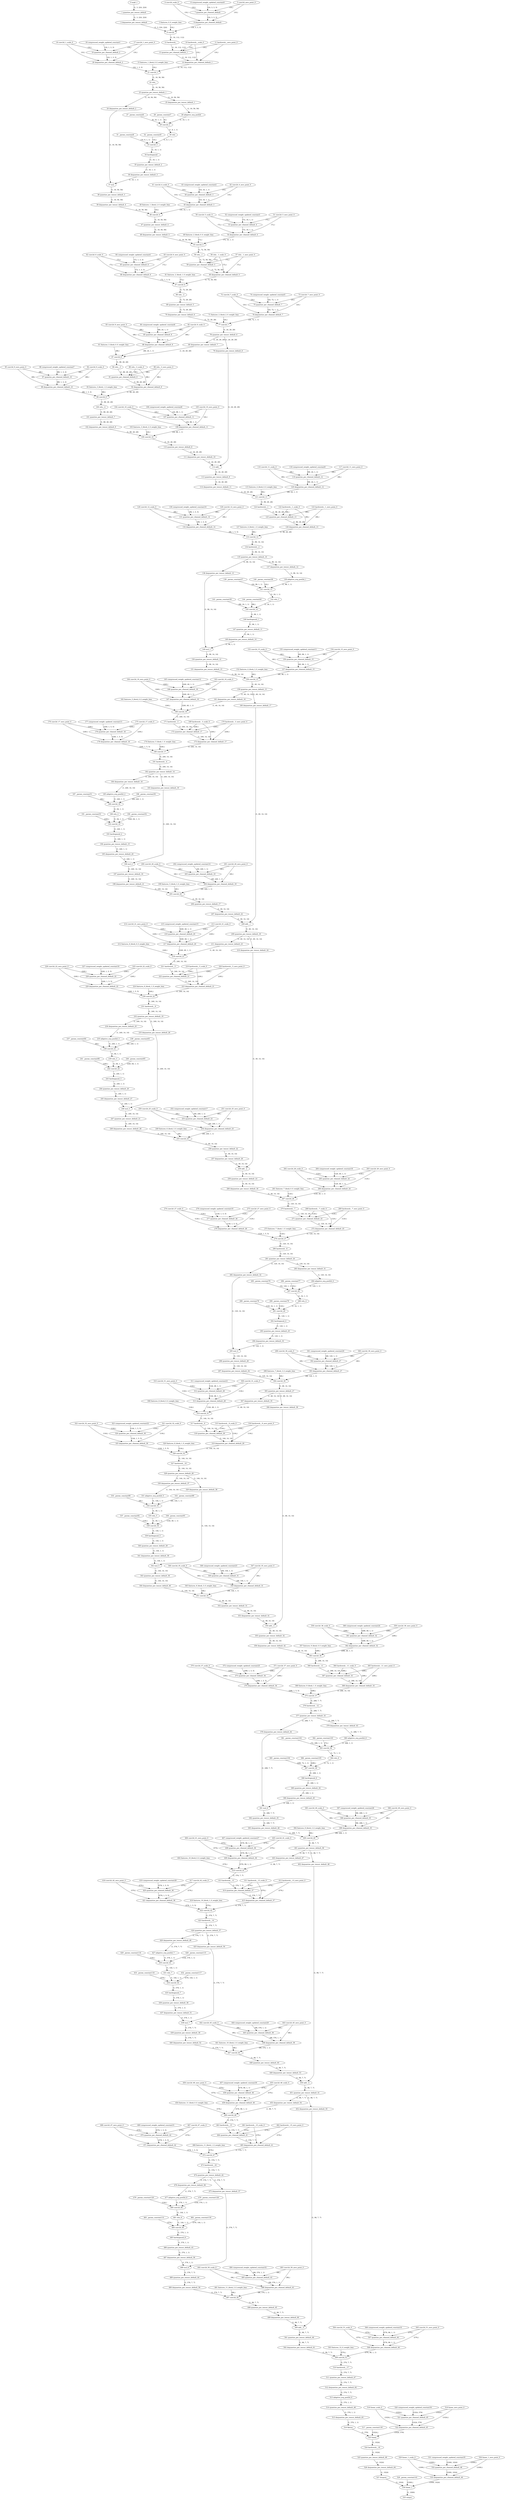 strict digraph  {
"0 arg0_1" [id=0, type=input];
"1 quantize_per_tensor_default" [id=1, type=quantize_per_tensor];
"2 dequantize_per_tensor_default" [id=2, type=dequantize_per_tensor];
"3 features_0_0_weight_bias" [id=3, type=get_attr];
"4 conv2d_scale_0" [id=4, type=get_attr];
"5 conv2d_zero_point_0" [id=5, type=get_attr];
"6 compressed_weight_updated_constant0" [id=6, type=get_attr];
"7 quantize_per_channel_default" [id=7, type=quantize_per_channel];
"8 dequantize_per_channel_default" [id=8, type=dequantize_per_channel];
"9 conv2d" [id=9, type=conv2d];
"10 hardswish__scale_0" [id=10, type=get_attr];
"11 hardswish__zero_point_0" [id=11, type=get_attr];
"12 hardswish_" [id=12, type=hardswish_];
"13 quantize_per_channel_default_1" [id=13, type=quantize_per_channel];
"14 dequantize_per_channel_default_1" [id=14, type=dequantize_per_channel];
"15 features_1_block_0_0_weight_bias" [id=15, type=get_attr];
"16 conv2d_1_scale_0" [id=16, type=get_attr];
"17 conv2d_1_zero_point_0" [id=17, type=get_attr];
"18 compressed_weight_updated_constant1" [id=18, type=get_attr];
"19 quantize_per_channel_default_2" [id=19, type=quantize_per_channel];
"20 dequantize_per_channel_default_2" [id=20, type=dequantize_per_channel];
"21 conv2d_1" [id=21, type=conv2d];
"22 relu_" [id=22, type=relu_];
"23 quantize_per_tensor_default_1" [id=23, type=quantize_per_tensor];
"24 dequantize_per_tensor_default_2" [id=24, type=dequantize_per_tensor];
"25 dequantize_per_tensor_default_1" [id=25, type=dequantize_per_tensor];
"26 adaptive_avg_pool2d" [id=26, type=adaptive_avg_pool2d];
"27 _param_constant6" [id=27, type=get_attr];
"28 _param_constant7" [id=28, type=get_attr];
"29 conv2d_2" [id=29, type=conv2d];
"30 relu" [id=30, type=relu];
"31 _param_constant8" [id=31, type=get_attr];
"32 _param_constant9" [id=32, type=get_attr];
"33 conv2d_3" [id=33, type=conv2d];
"34 hardsigmoid" [id=34, type=hardsigmoid];
"35 quantize_per_tensor_default_2" [id=35, type=quantize_per_tensor];
"36 dequantize_per_tensor_default_3" [id=36, type=dequantize_per_tensor];
"37 mul" [id=37, type=mul];
"38 quantize_per_tensor_default_3" [id=38, type=quantize_per_tensor];
"39 dequantize_per_tensor_default_4" [id=39, type=dequantize_per_tensor];
"40 features_1_block_2_0_weight_bias" [id=40, type=get_attr];
"41 conv2d_4_scale_0" [id=41, type=get_attr];
"42 conv2d_4_zero_point_0" [id=42, type=get_attr];
"43 compressed_weight_updated_constant2" [id=43, type=get_attr];
"44 quantize_per_channel_default_3" [id=44, type=quantize_per_channel];
"45 dequantize_per_channel_default_3" [id=45, type=dequantize_per_channel];
"46 conv2d_4" [id=46, type=conv2d];
"47 quantize_per_tensor_default_4" [id=47, type=quantize_per_tensor];
"48 dequantize_per_tensor_default_5" [id=48, type=dequantize_per_tensor];
"49 features_2_block_0_0_weight_bias" [id=49, type=get_attr];
"50 conv2d_5_scale_0" [id=50, type=get_attr];
"51 conv2d_5_zero_point_0" [id=51, type=get_attr];
"52 compressed_weight_updated_constant3" [id=52, type=get_attr];
"53 quantize_per_channel_default_4" [id=53, type=quantize_per_channel];
"54 dequantize_per_channel_default_4" [id=54, type=dequantize_per_channel];
"55 conv2d_5" [id=55, type=conv2d];
"56 relu__1_scale_0" [id=56, type=get_attr];
"57 relu__1_zero_point_0" [id=57, type=get_attr];
"58 relu__1" [id=58, type=relu_];
"59 quantize_per_channel_default_5" [id=59, type=quantize_per_channel];
"60 dequantize_per_channel_default_5" [id=60, type=dequantize_per_channel];
"61 features_2_block_1_0_weight_bias" [id=61, type=get_attr];
"62 conv2d_6_scale_0" [id=62, type=get_attr];
"63 conv2d_6_zero_point_0" [id=63, type=get_attr];
"64 compressed_weight_updated_constant4" [id=64, type=get_attr];
"65 quantize_per_channel_default_6" [id=65, type=quantize_per_channel];
"66 dequantize_per_channel_default_6" [id=66, type=dequantize_per_channel];
"67 conv2d_6" [id=67, type=conv2d];
"68 relu__2" [id=68, type=relu_];
"69 quantize_per_tensor_default_5" [id=69, type=quantize_per_tensor];
"70 dequantize_per_tensor_default_6" [id=70, type=dequantize_per_tensor];
"71 features_2_block_2_0_weight_bias" [id=71, type=get_attr];
"72 conv2d_7_scale_0" [id=72, type=get_attr];
"73 conv2d_7_zero_point_0" [id=73, type=get_attr];
"74 compressed_weight_updated_constant5" [id=74, type=get_attr];
"75 quantize_per_channel_default_7" [id=75, type=quantize_per_channel];
"76 dequantize_per_channel_default_7" [id=76, type=dequantize_per_channel];
"77 conv2d_7" [id=77, type=conv2d];
"78 quantize_per_tensor_default_6" [id=78, type=quantize_per_tensor];
"79 dequantize_per_tensor_default_8" [id=79, type=dequantize_per_tensor];
"80 dequantize_per_tensor_default_7" [id=80, type=dequantize_per_tensor];
"81 features_3_block_0_0_weight_bias" [id=81, type=get_attr];
"82 conv2d_8_scale_0" [id=82, type=get_attr];
"83 conv2d_8_zero_point_0" [id=83, type=get_attr];
"84 compressed_weight_updated_constant6" [id=84, type=get_attr];
"85 quantize_per_channel_default_8" [id=85, type=quantize_per_channel];
"86 dequantize_per_channel_default_8" [id=86, type=dequantize_per_channel];
"87 conv2d_8" [id=87, type=conv2d];
"88 relu__3_scale_0" [id=88, type=get_attr];
"89 relu__3_zero_point_0" [id=89, type=get_attr];
"90 relu__3" [id=90, type=relu_];
"91 quantize_per_channel_default_9" [id=91, type=quantize_per_channel];
"92 dequantize_per_channel_default_9" [id=92, type=dequantize_per_channel];
"93 features_3_block_1_0_weight_bias" [id=93, type=get_attr];
"94 conv2d_9_scale_0" [id=94, type=get_attr];
"95 conv2d_9_zero_point_0" [id=95, type=get_attr];
"96 compressed_weight_updated_constant7" [id=96, type=get_attr];
"97 quantize_per_channel_default_10" [id=97, type=quantize_per_channel];
"98 dequantize_per_channel_default_10" [id=98, type=dequantize_per_channel];
"99 conv2d_9" [id=99, type=conv2d];
"100 relu__4" [id=100, type=relu_];
"101 quantize_per_tensor_default_7" [id=101, type=quantize_per_tensor];
"102 dequantize_per_tensor_default_9" [id=102, type=dequantize_per_tensor];
"103 features_3_block_2_0_weight_bias" [id=103, type=get_attr];
"104 conv2d_10_scale_0" [id=104, type=get_attr];
"105 conv2d_10_zero_point_0" [id=105, type=get_attr];
"106 compressed_weight_updated_constant8" [id=106, type=get_attr];
"107 quantize_per_channel_default_11" [id=107, type=quantize_per_channel];
"108 dequantize_per_channel_default_11" [id=108, type=dequantize_per_channel];
"109 conv2d_10" [id=109, type=conv2d];
"110 quantize_per_tensor_default_8" [id=110, type=quantize_per_tensor];
"111 dequantize_per_tensor_default_10" [id=111, type=dequantize_per_tensor];
"112 add_" [id=112, type=add_];
"113 quantize_per_tensor_default_9" [id=113, type=quantize_per_tensor];
"114 dequantize_per_tensor_default_11" [id=114, type=dequantize_per_tensor];
"115 features_4_block_0_0_weight_bias" [id=115, type=get_attr];
"116 conv2d_11_scale_0" [id=116, type=get_attr];
"117 conv2d_11_zero_point_0" [id=117, type=get_attr];
"118 compressed_weight_updated_constant9" [id=118, type=get_attr];
"119 quantize_per_channel_default_12" [id=119, type=quantize_per_channel];
"120 dequantize_per_channel_default_12" [id=120, type=dequantize_per_channel];
"121 conv2d_11" [id=121, type=conv2d];
"122 hardswish__1_scale_0" [id=122, type=get_attr];
"123 hardswish__1_zero_point_0" [id=123, type=get_attr];
"124 hardswish__1" [id=124, type=hardswish_];
"125 quantize_per_channel_default_13" [id=125, type=quantize_per_channel];
"126 dequantize_per_channel_default_13" [id=126, type=dequantize_per_channel];
"127 features_4_block_1_0_weight_bias" [id=127, type=get_attr];
"128 conv2d_12_scale_0" [id=128, type=get_attr];
"129 conv2d_12_zero_point_0" [id=129, type=get_attr];
"130 compressed_weight_updated_constant10" [id=130, type=get_attr];
"131 quantize_per_channel_default_14" [id=131, type=quantize_per_channel];
"132 dequantize_per_channel_default_14" [id=132, type=dequantize_per_channel];
"133 conv2d_12" [id=133, type=conv2d];
"134 hardswish__2" [id=134, type=hardswish_];
"135 quantize_per_tensor_default_10" [id=135, type=quantize_per_tensor];
"136 dequantize_per_tensor_default_13" [id=136, type=dequantize_per_tensor];
"137 dequantize_per_tensor_default_12" [id=137, type=dequantize_per_tensor];
"138 adaptive_avg_pool2d_1" [id=138, type=adaptive_avg_pool2d];
"139 _param_constant37" [id=139, type=get_attr];
"140 _param_constant38" [id=140, type=get_attr];
"141 conv2d_13" [id=141, type=conv2d];
"142 relu_1" [id=142, type=relu];
"143 _param_constant39" [id=143, type=get_attr];
"144 _param_constant40" [id=144, type=get_attr];
"145 conv2d_14" [id=145, type=conv2d];
"146 hardsigmoid_1" [id=146, type=hardsigmoid];
"147 quantize_per_tensor_default_11" [id=147, type=quantize_per_tensor];
"148 dequantize_per_tensor_default_14" [id=148, type=dequantize_per_tensor];
"149 mul_1" [id=149, type=mul];
"150 quantize_per_tensor_default_12" [id=150, type=quantize_per_tensor];
"151 dequantize_per_tensor_default_15" [id=151, type=dequantize_per_tensor];
"152 features_4_block_3_0_weight_bias" [id=152, type=get_attr];
"153 conv2d_15_scale_0" [id=153, type=get_attr];
"154 conv2d_15_zero_point_0" [id=154, type=get_attr];
"155 compressed_weight_updated_constant11" [id=155, type=get_attr];
"156 quantize_per_channel_default_15" [id=156, type=quantize_per_channel];
"157 dequantize_per_channel_default_15" [id=157, type=dequantize_per_channel];
"158 conv2d_15" [id=158, type=conv2d];
"159 quantize_per_tensor_default_13" [id=159, type=quantize_per_tensor];
"160 dequantize_per_tensor_default_17" [id=160, type=dequantize_per_tensor];
"161 dequantize_per_tensor_default_16" [id=161, type=dequantize_per_tensor];
"162 features_5_block_0_0_weight_bias" [id=162, type=get_attr];
"163 conv2d_16_scale_0" [id=163, type=get_attr];
"164 conv2d_16_zero_point_0" [id=164, type=get_attr];
"165 compressed_weight_updated_constant12" [id=165, type=get_attr];
"166 quantize_per_channel_default_16" [id=166, type=quantize_per_channel];
"167 dequantize_per_channel_default_16" [id=167, type=dequantize_per_channel];
"168 conv2d_16" [id=168, type=conv2d];
"169 hardswish__3_scale_0" [id=169, type=get_attr];
"170 hardswish__3_zero_point_0" [id=170, type=get_attr];
"171 hardswish__3" [id=171, type=hardswish_];
"172 quantize_per_channel_default_17" [id=172, type=quantize_per_channel];
"173 dequantize_per_channel_default_17" [id=173, type=dequantize_per_channel];
"174 features_5_block_1_0_weight_bias" [id=174, type=get_attr];
"175 conv2d_17_scale_0" [id=175, type=get_attr];
"176 conv2d_17_zero_point_0" [id=176, type=get_attr];
"177 compressed_weight_updated_constant13" [id=177, type=get_attr];
"178 quantize_per_channel_default_18" [id=178, type=quantize_per_channel];
"179 dequantize_per_channel_default_18" [id=179, type=dequantize_per_channel];
"180 conv2d_17" [id=180, type=conv2d];
"181 hardswish__4" [id=181, type=hardswish_];
"182 quantize_per_tensor_default_14" [id=182, type=quantize_per_tensor];
"183 dequantize_per_tensor_default_19" [id=183, type=dequantize_per_tensor];
"184 dequantize_per_tensor_default_18" [id=184, type=dequantize_per_tensor];
"185 adaptive_avg_pool2d_2" [id=185, type=adaptive_avg_pool2d];
"186 _param_constant50" [id=186, type=get_attr];
"187 _param_constant51" [id=187, type=get_attr];
"188 conv2d_18" [id=188, type=conv2d];
"189 relu_2" [id=189, type=relu];
"190 _param_constant52" [id=190, type=get_attr];
"191 _param_constant53" [id=191, type=get_attr];
"192 conv2d_19" [id=192, type=conv2d];
"193 hardsigmoid_2" [id=193, type=hardsigmoid];
"194 quantize_per_tensor_default_15" [id=194, type=quantize_per_tensor];
"195 dequantize_per_tensor_default_20" [id=195, type=dequantize_per_tensor];
"196 mul_2" [id=196, type=mul];
"197 quantize_per_tensor_default_16" [id=197, type=quantize_per_tensor];
"198 dequantize_per_tensor_default_21" [id=198, type=dequantize_per_tensor];
"199 features_5_block_3_0_weight_bias" [id=199, type=get_attr];
"200 conv2d_20_scale_0" [id=200, type=get_attr];
"201 conv2d_20_zero_point_0" [id=201, type=get_attr];
"202 compressed_weight_updated_constant14" [id=202, type=get_attr];
"203 quantize_per_channel_default_19" [id=203, type=quantize_per_channel];
"204 dequantize_per_channel_default_19" [id=204, type=dequantize_per_channel];
"205 conv2d_20" [id=205, type=conv2d];
"206 quantize_per_tensor_default_17" [id=206, type=quantize_per_tensor];
"207 dequantize_per_tensor_default_22" [id=207, type=dequantize_per_tensor];
"208 add__1" [id=208, type=add_];
"209 quantize_per_tensor_default_18" [id=209, type=quantize_per_tensor];
"210 dequantize_per_tensor_default_24" [id=210, type=dequantize_per_tensor];
"211 dequantize_per_tensor_default_23" [id=211, type=dequantize_per_tensor];
"212 features_6_block_0_0_weight_bias" [id=212, type=get_attr];
"213 conv2d_21_scale_0" [id=213, type=get_attr];
"214 conv2d_21_zero_point_0" [id=214, type=get_attr];
"215 compressed_weight_updated_constant15" [id=215, type=get_attr];
"216 quantize_per_channel_default_20" [id=216, type=quantize_per_channel];
"217 dequantize_per_channel_default_20" [id=217, type=dequantize_per_channel];
"218 conv2d_21" [id=218, type=conv2d];
"219 hardswish__5_scale_0" [id=219, type=get_attr];
"220 hardswish__5_zero_point_0" [id=220, type=get_attr];
"221 hardswish__5" [id=221, type=hardswish_];
"222 quantize_per_channel_default_21" [id=222, type=quantize_per_channel];
"223 dequantize_per_channel_default_21" [id=223, type=dequantize_per_channel];
"224 features_6_block_1_0_weight_bias" [id=224, type=get_attr];
"225 conv2d_22_scale_0" [id=225, type=get_attr];
"226 conv2d_22_zero_point_0" [id=226, type=get_attr];
"227 compressed_weight_updated_constant16" [id=227, type=get_attr];
"228 quantize_per_channel_default_22" [id=228, type=quantize_per_channel];
"229 dequantize_per_channel_default_22" [id=229, type=dequantize_per_channel];
"230 conv2d_22" [id=230, type=conv2d];
"231 hardswish__6" [id=231, type=hardswish_];
"232 quantize_per_tensor_default_19" [id=232, type=quantize_per_tensor];
"233 dequantize_per_tensor_default_26" [id=233, type=dequantize_per_tensor];
"234 dequantize_per_tensor_default_25" [id=234, type=dequantize_per_tensor];
"235 adaptive_avg_pool2d_3" [id=235, type=adaptive_avg_pool2d];
"236 _param_constant63" [id=236, type=get_attr];
"237 _param_constant64" [id=237, type=get_attr];
"238 conv2d_23" [id=238, type=conv2d];
"239 relu_3" [id=239, type=relu];
"240 _param_constant65" [id=240, type=get_attr];
"241 _param_constant66" [id=241, type=get_attr];
"242 conv2d_24" [id=242, type=conv2d];
"243 hardsigmoid_3" [id=243, type=hardsigmoid];
"244 quantize_per_tensor_default_20" [id=244, type=quantize_per_tensor];
"245 dequantize_per_tensor_default_27" [id=245, type=dequantize_per_tensor];
"246 mul_3" [id=246, type=mul];
"247 quantize_per_tensor_default_21" [id=247, type=quantize_per_tensor];
"248 dequantize_per_tensor_default_28" [id=248, type=dequantize_per_tensor];
"249 features_6_block_3_0_weight_bias" [id=249, type=get_attr];
"250 conv2d_25_scale_0" [id=250, type=get_attr];
"251 conv2d_25_zero_point_0" [id=251, type=get_attr];
"252 compressed_weight_updated_constant17" [id=252, type=get_attr];
"253 quantize_per_channel_default_23" [id=253, type=quantize_per_channel];
"254 dequantize_per_channel_default_23" [id=254, type=dequantize_per_channel];
"255 conv2d_25" [id=255, type=conv2d];
"256 quantize_per_tensor_default_22" [id=256, type=quantize_per_tensor];
"257 dequantize_per_tensor_default_29" [id=257, type=dequantize_per_tensor];
"258 add__2" [id=258, type=add_];
"259 quantize_per_tensor_default_23" [id=259, type=quantize_per_tensor];
"260 dequantize_per_tensor_default_30" [id=260, type=dequantize_per_tensor];
"261 features_7_block_0_0_weight_bias" [id=261, type=get_attr];
"262 conv2d_26_scale_0" [id=262, type=get_attr];
"263 conv2d_26_zero_point_0" [id=263, type=get_attr];
"264 compressed_weight_updated_constant18" [id=264, type=get_attr];
"265 quantize_per_channel_default_24" [id=265, type=quantize_per_channel];
"266 dequantize_per_channel_default_24" [id=266, type=dequantize_per_channel];
"267 conv2d_26" [id=267, type=conv2d];
"268 hardswish__7_scale_0" [id=268, type=get_attr];
"269 hardswish__7_zero_point_0" [id=269, type=get_attr];
"270 hardswish__7" [id=270, type=hardswish_];
"271 quantize_per_channel_default_25" [id=271, type=quantize_per_channel];
"272 dequantize_per_channel_default_25" [id=272, type=dequantize_per_channel];
"273 features_7_block_1_0_weight_bias" [id=273, type=get_attr];
"274 conv2d_27_scale_0" [id=274, type=get_attr];
"275 conv2d_27_zero_point_0" [id=275, type=get_attr];
"276 compressed_weight_updated_constant19" [id=276, type=get_attr];
"277 quantize_per_channel_default_26" [id=277, type=quantize_per_channel];
"278 dequantize_per_channel_default_26" [id=278, type=dequantize_per_channel];
"279 conv2d_27" [id=279, type=conv2d];
"280 hardswish__8" [id=280, type=hardswish_];
"281 quantize_per_tensor_default_24" [id=281, type=quantize_per_tensor];
"282 dequantize_per_tensor_default_32" [id=282, type=dequantize_per_tensor];
"283 dequantize_per_tensor_default_31" [id=283, type=dequantize_per_tensor];
"284 adaptive_avg_pool2d_4" [id=284, type=adaptive_avg_pool2d];
"285 _param_constant76" [id=285, type=get_attr];
"286 _param_constant77" [id=286, type=get_attr];
"287 conv2d_28" [id=287, type=conv2d];
"288 relu_4" [id=288, type=relu];
"289 _param_constant78" [id=289, type=get_attr];
"290 _param_constant79" [id=290, type=get_attr];
"291 conv2d_29" [id=291, type=conv2d];
"292 hardsigmoid_4" [id=292, type=hardsigmoid];
"293 quantize_per_tensor_default_25" [id=293, type=quantize_per_tensor];
"294 dequantize_per_tensor_default_33" [id=294, type=dequantize_per_tensor];
"295 mul_4" [id=295, type=mul];
"296 quantize_per_tensor_default_26" [id=296, type=quantize_per_tensor];
"297 dequantize_per_tensor_default_34" [id=297, type=dequantize_per_tensor];
"298 features_7_block_3_0_weight_bias" [id=298, type=get_attr];
"299 conv2d_30_scale_0" [id=299, type=get_attr];
"300 conv2d_30_zero_point_0" [id=300, type=get_attr];
"301 compressed_weight_updated_constant20" [id=301, type=get_attr];
"302 quantize_per_channel_default_27" [id=302, type=quantize_per_channel];
"303 dequantize_per_channel_default_27" [id=303, type=dequantize_per_channel];
"304 conv2d_30" [id=304, type=conv2d];
"305 quantize_per_tensor_default_27" [id=305, type=quantize_per_tensor];
"306 dequantize_per_tensor_default_36" [id=306, type=dequantize_per_tensor];
"307 dequantize_per_tensor_default_35" [id=307, type=dequantize_per_tensor];
"308 features_8_block_0_0_weight_bias" [id=308, type=get_attr];
"309 conv2d_31_scale_0" [id=309, type=get_attr];
"310 conv2d_31_zero_point_0" [id=310, type=get_attr];
"311 compressed_weight_updated_constant21" [id=311, type=get_attr];
"312 quantize_per_channel_default_28" [id=312, type=quantize_per_channel];
"313 dequantize_per_channel_default_28" [id=313, type=dequantize_per_channel];
"314 conv2d_31" [id=314, type=conv2d];
"315 hardswish__9_scale_0" [id=315, type=get_attr];
"316 hardswish__9_zero_point_0" [id=316, type=get_attr];
"317 hardswish__9" [id=317, type=hardswish_];
"318 quantize_per_channel_default_29" [id=318, type=quantize_per_channel];
"319 dequantize_per_channel_default_29" [id=319, type=dequantize_per_channel];
"320 features_8_block_1_0_weight_bias" [id=320, type=get_attr];
"321 conv2d_32_scale_0" [id=321, type=get_attr];
"322 conv2d_32_zero_point_0" [id=322, type=get_attr];
"323 compressed_weight_updated_constant22" [id=323, type=get_attr];
"324 quantize_per_channel_default_30" [id=324, type=quantize_per_channel];
"325 dequantize_per_channel_default_30" [id=325, type=dequantize_per_channel];
"326 conv2d_32" [id=326, type=conv2d];
"327 hardswish__10" [id=327, type=hardswish_];
"328 quantize_per_tensor_default_28" [id=328, type=quantize_per_tensor];
"329 dequantize_per_tensor_default_38" [id=329, type=dequantize_per_tensor];
"330 dequantize_per_tensor_default_37" [id=330, type=dequantize_per_tensor];
"331 adaptive_avg_pool2d_5" [id=331, type=adaptive_avg_pool2d];
"332 _param_constant89" [id=332, type=get_attr];
"333 _param_constant90" [id=333, type=get_attr];
"334 conv2d_33" [id=334, type=conv2d];
"335 relu_5" [id=335, type=relu];
"336 _param_constant91" [id=336, type=get_attr];
"337 _param_constant92" [id=337, type=get_attr];
"338 conv2d_34" [id=338, type=conv2d];
"339 hardsigmoid_5" [id=339, type=hardsigmoid];
"340 quantize_per_tensor_default_29" [id=340, type=quantize_per_tensor];
"341 dequantize_per_tensor_default_39" [id=341, type=dequantize_per_tensor];
"342 mul_5" [id=342, type=mul];
"343 quantize_per_tensor_default_30" [id=343, type=quantize_per_tensor];
"344 dequantize_per_tensor_default_40" [id=344, type=dequantize_per_tensor];
"345 features_8_block_3_0_weight_bias" [id=345, type=get_attr];
"346 conv2d_35_scale_0" [id=346, type=get_attr];
"347 conv2d_35_zero_point_0" [id=347, type=get_attr];
"348 compressed_weight_updated_constant23" [id=348, type=get_attr];
"349 quantize_per_channel_default_31" [id=349, type=quantize_per_channel];
"350 dequantize_per_channel_default_31" [id=350, type=dequantize_per_channel];
"351 conv2d_35" [id=351, type=conv2d];
"352 quantize_per_tensor_default_31" [id=352, type=quantize_per_tensor];
"353 dequantize_per_tensor_default_41" [id=353, type=dequantize_per_tensor];
"354 add__3" [id=354, type=add_];
"355 quantize_per_tensor_default_32" [id=355, type=quantize_per_tensor];
"356 dequantize_per_tensor_default_42" [id=356, type=dequantize_per_tensor];
"357 features_9_block_0_0_weight_bias" [id=357, type=get_attr];
"358 conv2d_36_scale_0" [id=358, type=get_attr];
"359 conv2d_36_zero_point_0" [id=359, type=get_attr];
"360 compressed_weight_updated_constant24" [id=360, type=get_attr];
"361 quantize_per_channel_default_32" [id=361, type=quantize_per_channel];
"362 dequantize_per_channel_default_32" [id=362, type=dequantize_per_channel];
"363 conv2d_36" [id=363, type=conv2d];
"364 hardswish__11_scale_0" [id=364, type=get_attr];
"365 hardswish__11_zero_point_0" [id=365, type=get_attr];
"366 hardswish__11" [id=366, type=hardswish_];
"367 quantize_per_channel_default_33" [id=367, type=quantize_per_channel];
"368 dequantize_per_channel_default_33" [id=368, type=dequantize_per_channel];
"369 features_9_block_1_0_weight_bias" [id=369, type=get_attr];
"370 conv2d_37_scale_0" [id=370, type=get_attr];
"371 conv2d_37_zero_point_0" [id=371, type=get_attr];
"372 compressed_weight_updated_constant25" [id=372, type=get_attr];
"373 quantize_per_channel_default_34" [id=373, type=quantize_per_channel];
"374 dequantize_per_channel_default_34" [id=374, type=dequantize_per_channel];
"375 conv2d_37" [id=375, type=conv2d];
"376 hardswish__12" [id=376, type=hardswish_];
"377 quantize_per_tensor_default_33" [id=377, type=quantize_per_tensor];
"378 dequantize_per_tensor_default_44" [id=378, type=dequantize_per_tensor];
"379 dequantize_per_tensor_default_43" [id=379, type=dequantize_per_tensor];
"380 adaptive_avg_pool2d_6" [id=380, type=adaptive_avg_pool2d];
"381 _param_constant102" [id=381, type=get_attr];
"382 _param_constant103" [id=382, type=get_attr];
"383 conv2d_38" [id=383, type=conv2d];
"384 relu_6" [id=384, type=relu];
"385 _param_constant104" [id=385, type=get_attr];
"386 _param_constant105" [id=386, type=get_attr];
"387 conv2d_39" [id=387, type=conv2d];
"388 hardsigmoid_6" [id=388, type=hardsigmoid];
"389 quantize_per_tensor_default_34" [id=389, type=quantize_per_tensor];
"390 dequantize_per_tensor_default_45" [id=390, type=dequantize_per_tensor];
"391 mul_6" [id=391, type=mul];
"392 quantize_per_tensor_default_35" [id=392, type=quantize_per_tensor];
"393 dequantize_per_tensor_default_46" [id=393, type=dequantize_per_tensor];
"394 features_9_block_3_0_weight_bias" [id=394, type=get_attr];
"395 conv2d_40_scale_0" [id=395, type=get_attr];
"396 conv2d_40_zero_point_0" [id=396, type=get_attr];
"397 compressed_weight_updated_constant26" [id=397, type=get_attr];
"398 quantize_per_channel_default_35" [id=398, type=quantize_per_channel];
"399 dequantize_per_channel_default_35" [id=399, type=dequantize_per_channel];
"400 conv2d_40" [id=400, type=conv2d];
"401 quantize_per_tensor_default_36" [id=401, type=quantize_per_tensor];
"402 dequantize_per_tensor_default_48" [id=402, type=dequantize_per_tensor];
"403 dequantize_per_tensor_default_47" [id=403, type=dequantize_per_tensor];
"404 features_10_block_0_0_weight_bias" [id=404, type=get_attr];
"405 conv2d_41_scale_0" [id=405, type=get_attr];
"406 conv2d_41_zero_point_0" [id=406, type=get_attr];
"407 compressed_weight_updated_constant27" [id=407, type=get_attr];
"408 quantize_per_channel_default_36" [id=408, type=quantize_per_channel];
"409 dequantize_per_channel_default_36" [id=409, type=dequantize_per_channel];
"410 conv2d_41" [id=410, type=conv2d];
"411 hardswish__13_scale_0" [id=411, type=get_attr];
"412 hardswish__13_zero_point_0" [id=412, type=get_attr];
"413 hardswish__13" [id=413, type=hardswish_];
"414 quantize_per_channel_default_37" [id=414, type=quantize_per_channel];
"415 dequantize_per_channel_default_37" [id=415, type=dequantize_per_channel];
"416 features_10_block_1_0_weight_bias" [id=416, type=get_attr];
"417 conv2d_42_scale_0" [id=417, type=get_attr];
"418 conv2d_42_zero_point_0" [id=418, type=get_attr];
"419 compressed_weight_updated_constant28" [id=419, type=get_attr];
"420 quantize_per_channel_default_38" [id=420, type=quantize_per_channel];
"421 dequantize_per_channel_default_38" [id=421, type=dequantize_per_channel];
"422 conv2d_42" [id=422, type=conv2d];
"423 hardswish__14" [id=423, type=hardswish_];
"424 quantize_per_tensor_default_37" [id=424, type=quantize_per_tensor];
"425 dequantize_per_tensor_default_50" [id=425, type=dequantize_per_tensor];
"426 dequantize_per_tensor_default_49" [id=426, type=dequantize_per_tensor];
"427 adaptive_avg_pool2d_7" [id=427, type=adaptive_avg_pool2d];
"428 _param_constant115" [id=428, type=get_attr];
"429 _param_constant116" [id=429, type=get_attr];
"430 conv2d_43" [id=430, type=conv2d];
"431 relu_7" [id=431, type=relu];
"432 _param_constant117" [id=432, type=get_attr];
"433 _param_constant118" [id=433, type=get_attr];
"434 conv2d_44" [id=434, type=conv2d];
"435 hardsigmoid_7" [id=435, type=hardsigmoid];
"436 quantize_per_tensor_default_38" [id=436, type=quantize_per_tensor];
"437 dequantize_per_tensor_default_51" [id=437, type=dequantize_per_tensor];
"438 mul_7" [id=438, type=mul];
"439 quantize_per_tensor_default_39" [id=439, type=quantize_per_tensor];
"440 dequantize_per_tensor_default_52" [id=440, type=dequantize_per_tensor];
"441 features_10_block_3_0_weight_bias" [id=441, type=get_attr];
"442 conv2d_45_scale_0" [id=442, type=get_attr];
"443 conv2d_45_zero_point_0" [id=443, type=get_attr];
"444 compressed_weight_updated_constant29" [id=444, type=get_attr];
"445 quantize_per_channel_default_39" [id=445, type=quantize_per_channel];
"446 dequantize_per_channel_default_39" [id=446, type=dequantize_per_channel];
"447 conv2d_45" [id=447, type=conv2d];
"448 quantize_per_tensor_default_40" [id=448, type=quantize_per_tensor];
"449 dequantize_per_tensor_default_53" [id=449, type=dequantize_per_tensor];
"450 add__4" [id=450, type=add_];
"451 quantize_per_tensor_default_41" [id=451, type=quantize_per_tensor];
"452 dequantize_per_tensor_default_55" [id=452, type=dequantize_per_tensor];
"453 dequantize_per_tensor_default_54" [id=453, type=dequantize_per_tensor];
"454 features_11_block_0_0_weight_bias" [id=454, type=get_attr];
"455 conv2d_46_scale_0" [id=455, type=get_attr];
"456 conv2d_46_zero_point_0" [id=456, type=get_attr];
"457 compressed_weight_updated_constant30" [id=457, type=get_attr];
"458 quantize_per_channel_default_40" [id=458, type=quantize_per_channel];
"459 dequantize_per_channel_default_40" [id=459, type=dequantize_per_channel];
"460 conv2d_46" [id=460, type=conv2d];
"461 hardswish__15_scale_0" [id=461, type=get_attr];
"462 hardswish__15_zero_point_0" [id=462, type=get_attr];
"463 hardswish__15" [id=463, type=hardswish_];
"464 quantize_per_channel_default_41" [id=464, type=quantize_per_channel];
"465 dequantize_per_channel_default_41" [id=465, type=dequantize_per_channel];
"466 features_11_block_1_0_weight_bias" [id=466, type=get_attr];
"467 conv2d_47_scale_0" [id=467, type=get_attr];
"468 conv2d_47_zero_point_0" [id=468, type=get_attr];
"469 compressed_weight_updated_constant31" [id=469, type=get_attr];
"470 quantize_per_channel_default_42" [id=470, type=quantize_per_channel];
"471 dequantize_per_channel_default_42" [id=471, type=dequantize_per_channel];
"472 conv2d_47" [id=472, type=conv2d];
"473 hardswish__16" [id=473, type=hardswish_];
"474 quantize_per_tensor_default_42" [id=474, type=quantize_per_tensor];
"475 dequantize_per_tensor_default_57" [id=475, type=dequantize_per_tensor];
"476 dequantize_per_tensor_default_56" [id=476, type=dequantize_per_tensor];
"477 adaptive_avg_pool2d_8" [id=477, type=adaptive_avg_pool2d];
"478 _param_constant128" [id=478, type=get_attr];
"479 _param_constant129" [id=479, type=get_attr];
"480 conv2d_48" [id=480, type=conv2d];
"481 relu_8" [id=481, type=relu];
"482 _param_constant130" [id=482, type=get_attr];
"483 _param_constant131" [id=483, type=get_attr];
"484 conv2d_49" [id=484, type=conv2d];
"485 hardsigmoid_8" [id=485, type=hardsigmoid];
"486 quantize_per_tensor_default_43" [id=486, type=quantize_per_tensor];
"487 dequantize_per_tensor_default_58" [id=487, type=dequantize_per_tensor];
"488 mul_8" [id=488, type=mul];
"489 quantize_per_tensor_default_44" [id=489, type=quantize_per_tensor];
"490 dequantize_per_tensor_default_59" [id=490, type=dequantize_per_tensor];
"491 features_11_block_3_0_weight_bias" [id=491, type=get_attr];
"492 conv2d_50_scale_0" [id=492, type=get_attr];
"493 conv2d_50_zero_point_0" [id=493, type=get_attr];
"494 compressed_weight_updated_constant32" [id=494, type=get_attr];
"495 quantize_per_channel_default_43" [id=495, type=quantize_per_channel];
"496 dequantize_per_channel_default_43" [id=496, type=dequantize_per_channel];
"497 conv2d_50" [id=497, type=conv2d];
"498 quantize_per_tensor_default_45" [id=498, type=quantize_per_tensor];
"499 dequantize_per_tensor_default_60" [id=499, type=dequantize_per_tensor];
"500 add__5" [id=500, type=add_];
"501 quantize_per_tensor_default_46" [id=501, type=quantize_per_tensor];
"502 dequantize_per_tensor_default_61" [id=502, type=dequantize_per_tensor];
"503 features_12_0_weight_bias" [id=503, type=get_attr];
"504 conv2d_51_scale_0" [id=504, type=get_attr];
"505 conv2d_51_zero_point_0" [id=505, type=get_attr];
"506 compressed_weight_updated_constant33" [id=506, type=get_attr];
"507 quantize_per_channel_default_44" [id=507, type=quantize_per_channel];
"508 dequantize_per_channel_default_44" [id=508, type=dequantize_per_channel];
"509 conv2d_51" [id=509, type=conv2d];
"510 hardswish__17" [id=510, type=hardswish_];
"511 quantize_per_tensor_default_47" [id=511, type=quantize_per_tensor];
"512 dequantize_per_tensor_default_62" [id=512, type=dequantize_per_tensor];
"513 adaptive_avg_pool2d_9" [id=513, type=adaptive_avg_pool2d];
"514 quantize_per_tensor_default_48" [id=514, type=quantize_per_tensor];
"515 dequantize_per_tensor_default_63" [id=515, type=dequantize_per_tensor];
"516 flatten" [id=516, type=flatten];
"517 _param_constant139" [id=517, type=get_attr];
"518 linear_scale_0" [id=518, type=get_attr];
"519 linear_zero_point_0" [id=519, type=get_attr];
"520 compressed_weight_updated_constant34" [id=520, type=get_attr];
"521 quantize_per_channel_default_45" [id=521, type=quantize_per_channel];
"522 dequantize_per_channel_default_45" [id=522, type=dequantize_per_channel];
"523 linear" [id=523, type=linear];
"524 hardswish__18" [id=524, type=hardswish_];
"525 quantize_per_tensor_default_49" [id=525, type=quantize_per_tensor];
"526 dequantize_per_tensor_default_64" [id=526, type=dequantize_per_tensor];
"527 dropout_" [id=527, type=dropout_];
"528 _param_constant141" [id=528, type=get_attr];
"529 linear_1_scale_0" [id=529, type=get_attr];
"530 linear_1_zero_point_0" [id=530, type=get_attr];
"531 compressed_weight_updated_constant35" [id=531, type=get_attr];
"532 quantize_per_channel_default_46" [id=532, type=quantize_per_channel];
"533 dequantize_per_channel_default_46" [id=533, type=dequantize_per_channel];
"534 linear_1" [id=534, type=linear];
"535 output" [id=535, type=output];
"0 arg0_1" -> "1 quantize_per_tensor_default"  [label="(1, 3, 224, 224)", style=solid];
"1 quantize_per_tensor_default" -> "2 dequantize_per_tensor_default"  [label="(1, 3, 224, 224)", style=solid];
"2 dequantize_per_tensor_default" -> "9 conv2d"  [label="(1, 3, 224, 224)", style=solid];
"3 features_0_0_weight_bias" -> "9 conv2d"  [label="(16,)", style=solid];
"4 conv2d_scale_0" -> "7 quantize_per_channel_default"  [label="(16,)", style=solid];
"4 conv2d_scale_0" -> "8 dequantize_per_channel_default"  [label="(16,)", style=solid];
"5 conv2d_zero_point_0" -> "7 quantize_per_channel_default"  [label="(16,)", style=solid];
"5 conv2d_zero_point_0" -> "8 dequantize_per_channel_default"  [label="(16,)", style=solid];
"6 compressed_weight_updated_constant0" -> "7 quantize_per_channel_default"  [label="(16, 3, 3, 3)", style=solid];
"7 quantize_per_channel_default" -> "8 dequantize_per_channel_default"  [label="(16, 3, 3, 3)", style=solid];
"8 dequantize_per_channel_default" -> "9 conv2d"  [label="(16, 3, 3, 3)", style=solid];
"9 conv2d" -> "12 hardswish_"  [label="(1, 16, 112, 112)", style=solid];
"10 hardswish__scale_0" -> "13 quantize_per_channel_default_1"  [label="(16,)", style=solid];
"10 hardswish__scale_0" -> "14 dequantize_per_channel_default_1"  [label="(16,)", style=solid];
"11 hardswish__zero_point_0" -> "13 quantize_per_channel_default_1"  [label="(16,)", style=solid];
"11 hardswish__zero_point_0" -> "14 dequantize_per_channel_default_1"  [label="(16,)", style=solid];
"12 hardswish_" -> "13 quantize_per_channel_default_1"  [label="(1, 16, 112, 112)", style=solid];
"13 quantize_per_channel_default_1" -> "14 dequantize_per_channel_default_1"  [label="(1, 16, 112, 112)", style=solid];
"14 dequantize_per_channel_default_1" -> "21 conv2d_1"  [label="(1, 16, 112, 112)", style=solid];
"15 features_1_block_0_0_weight_bias" -> "21 conv2d_1"  [label="(16,)", style=solid];
"16 conv2d_1_scale_0" -> "19 quantize_per_channel_default_2"  [label="(16,)", style=solid];
"16 conv2d_1_scale_0" -> "20 dequantize_per_channel_default_2"  [label="(16,)", style=solid];
"17 conv2d_1_zero_point_0" -> "19 quantize_per_channel_default_2"  [label="(16,)", style=solid];
"17 conv2d_1_zero_point_0" -> "20 dequantize_per_channel_default_2"  [label="(16,)", style=solid];
"18 compressed_weight_updated_constant1" -> "19 quantize_per_channel_default_2"  [label="(16, 1, 3, 3)", style=solid];
"19 quantize_per_channel_default_2" -> "20 dequantize_per_channel_default_2"  [label="(16, 1, 3, 3)", style=solid];
"20 dequantize_per_channel_default_2" -> "21 conv2d_1"  [label="(16, 1, 3, 3)", style=solid];
"21 conv2d_1" -> "22 relu_"  [label="(1, 16, 56, 56)", style=solid];
"22 relu_" -> "23 quantize_per_tensor_default_1"  [label="(1, 16, 56, 56)", style=solid];
"23 quantize_per_tensor_default_1" -> "24 dequantize_per_tensor_default_2"  [label="(1, 16, 56, 56)", style=solid];
"23 quantize_per_tensor_default_1" -> "25 dequantize_per_tensor_default_1"  [label="(1, 16, 56, 56)", style=solid];
"24 dequantize_per_tensor_default_2" -> "37 mul"  [label="(1, 16, 56, 56)", style=solid];
"25 dequantize_per_tensor_default_1" -> "26 adaptive_avg_pool2d"  [label="(1, 16, 56, 56)", style=solid];
"26 adaptive_avg_pool2d" -> "29 conv2d_2"  [label="(1, 16, 1, 1)", style=solid];
"27 _param_constant6" -> "29 conv2d_2"  [label="(8, 16, 1, 1)", style=solid];
"28 _param_constant7" -> "29 conv2d_2"  [label="(8,)", style=solid];
"29 conv2d_2" -> "30 relu"  [label="(1, 8, 1, 1)", style=solid];
"30 relu" -> "33 conv2d_3"  [label="(1, 8, 1, 1)", style=solid];
"31 _param_constant8" -> "33 conv2d_3"  [label="(16, 8, 1, 1)", style=solid];
"32 _param_constant9" -> "33 conv2d_3"  [label="(16,)", style=solid];
"33 conv2d_3" -> "34 hardsigmoid"  [label="(1, 16, 1, 1)", style=solid];
"34 hardsigmoid" -> "35 quantize_per_tensor_default_2"  [label="(1, 16, 1, 1)", style=solid];
"35 quantize_per_tensor_default_2" -> "36 dequantize_per_tensor_default_3"  [label="(1, 16, 1, 1)", style=solid];
"36 dequantize_per_tensor_default_3" -> "37 mul"  [label="(1, 16, 1, 1)", style=solid];
"37 mul" -> "38 quantize_per_tensor_default_3"  [label="(1, 16, 56, 56)", style=solid];
"38 quantize_per_tensor_default_3" -> "39 dequantize_per_tensor_default_4"  [label="(1, 16, 56, 56)", style=solid];
"39 dequantize_per_tensor_default_4" -> "46 conv2d_4"  [label="(1, 16, 56, 56)", style=solid];
"40 features_1_block_2_0_weight_bias" -> "46 conv2d_4"  [label="(16,)", style=solid];
"41 conv2d_4_scale_0" -> "44 quantize_per_channel_default_3"  [label="(16,)", style=solid];
"41 conv2d_4_scale_0" -> "45 dequantize_per_channel_default_3"  [label="(16,)", style=solid];
"42 conv2d_4_zero_point_0" -> "44 quantize_per_channel_default_3"  [label="(16,)", style=solid];
"42 conv2d_4_zero_point_0" -> "45 dequantize_per_channel_default_3"  [label="(16,)", style=solid];
"43 compressed_weight_updated_constant2" -> "44 quantize_per_channel_default_3"  [label="(16, 16, 1, 1)", style=solid];
"44 quantize_per_channel_default_3" -> "45 dequantize_per_channel_default_3"  [label="(16, 16, 1, 1)", style=solid];
"45 dequantize_per_channel_default_3" -> "46 conv2d_4"  [label="(16, 16, 1, 1)", style=solid];
"46 conv2d_4" -> "47 quantize_per_tensor_default_4"  [label="(1, 16, 56, 56)", style=solid];
"47 quantize_per_tensor_default_4" -> "48 dequantize_per_tensor_default_5"  [label="(1, 16, 56, 56)", style=solid];
"48 dequantize_per_tensor_default_5" -> "55 conv2d_5"  [label="(1, 16, 56, 56)", style=solid];
"49 features_2_block_0_0_weight_bias" -> "55 conv2d_5"  [label="(72,)", style=solid];
"50 conv2d_5_scale_0" -> "53 quantize_per_channel_default_4"  [label="(72,)", style=solid];
"50 conv2d_5_scale_0" -> "54 dequantize_per_channel_default_4"  [label="(72,)", style=solid];
"51 conv2d_5_zero_point_0" -> "53 quantize_per_channel_default_4"  [label="(72,)", style=solid];
"51 conv2d_5_zero_point_0" -> "54 dequantize_per_channel_default_4"  [label="(72,)", style=solid];
"52 compressed_weight_updated_constant3" -> "53 quantize_per_channel_default_4"  [label="(72, 16, 1, 1)", style=solid];
"53 quantize_per_channel_default_4" -> "54 dequantize_per_channel_default_4"  [label="(72, 16, 1, 1)", style=solid];
"54 dequantize_per_channel_default_4" -> "55 conv2d_5"  [label="(72, 16, 1, 1)", style=solid];
"55 conv2d_5" -> "58 relu__1"  [label="(1, 72, 56, 56)", style=solid];
"56 relu__1_scale_0" -> "59 quantize_per_channel_default_5"  [label="(72,)", style=solid];
"56 relu__1_scale_0" -> "60 dequantize_per_channel_default_5"  [label="(72,)", style=solid];
"57 relu__1_zero_point_0" -> "59 quantize_per_channel_default_5"  [label="(72,)", style=solid];
"57 relu__1_zero_point_0" -> "60 dequantize_per_channel_default_5"  [label="(72,)", style=solid];
"58 relu__1" -> "59 quantize_per_channel_default_5"  [label="(1, 72, 56, 56)", style=solid];
"59 quantize_per_channel_default_5" -> "60 dequantize_per_channel_default_5"  [label="(1, 72, 56, 56)", style=solid];
"60 dequantize_per_channel_default_5" -> "67 conv2d_6"  [label="(1, 72, 56, 56)", style=solid];
"61 features_2_block_1_0_weight_bias" -> "67 conv2d_6"  [label="(72,)", style=solid];
"62 conv2d_6_scale_0" -> "65 quantize_per_channel_default_6"  [label="(72,)", style=solid];
"62 conv2d_6_scale_0" -> "66 dequantize_per_channel_default_6"  [label="(72,)", style=solid];
"63 conv2d_6_zero_point_0" -> "65 quantize_per_channel_default_6"  [label="(72,)", style=solid];
"63 conv2d_6_zero_point_0" -> "66 dequantize_per_channel_default_6"  [label="(72,)", style=solid];
"64 compressed_weight_updated_constant4" -> "65 quantize_per_channel_default_6"  [label="(72, 1, 3, 3)", style=solid];
"65 quantize_per_channel_default_6" -> "66 dequantize_per_channel_default_6"  [label="(72, 1, 3, 3)", style=solid];
"66 dequantize_per_channel_default_6" -> "67 conv2d_6"  [label="(72, 1, 3, 3)", style=solid];
"67 conv2d_6" -> "68 relu__2"  [label="(1, 72, 28, 28)", style=solid];
"68 relu__2" -> "69 quantize_per_tensor_default_5"  [label="(1, 72, 28, 28)", style=solid];
"69 quantize_per_tensor_default_5" -> "70 dequantize_per_tensor_default_6"  [label="(1, 72, 28, 28)", style=solid];
"70 dequantize_per_tensor_default_6" -> "77 conv2d_7"  [label="(1, 72, 28, 28)", style=solid];
"71 features_2_block_2_0_weight_bias" -> "77 conv2d_7"  [label="(24,)", style=solid];
"72 conv2d_7_scale_0" -> "75 quantize_per_channel_default_7"  [label="(24,)", style=solid];
"72 conv2d_7_scale_0" -> "76 dequantize_per_channel_default_7"  [label="(24,)", style=solid];
"73 conv2d_7_zero_point_0" -> "75 quantize_per_channel_default_7"  [label="(24,)", style=solid];
"73 conv2d_7_zero_point_0" -> "76 dequantize_per_channel_default_7"  [label="(24,)", style=solid];
"74 compressed_weight_updated_constant5" -> "75 quantize_per_channel_default_7"  [label="(24, 72, 1, 1)", style=solid];
"75 quantize_per_channel_default_7" -> "76 dequantize_per_channel_default_7"  [label="(24, 72, 1, 1)", style=solid];
"76 dequantize_per_channel_default_7" -> "77 conv2d_7"  [label="(24, 72, 1, 1)", style=solid];
"77 conv2d_7" -> "78 quantize_per_tensor_default_6"  [label="(1, 24, 28, 28)", style=solid];
"78 quantize_per_tensor_default_6" -> "79 dequantize_per_tensor_default_8"  [label="(1, 24, 28, 28)", style=solid];
"78 quantize_per_tensor_default_6" -> "80 dequantize_per_tensor_default_7"  [label="(1, 24, 28, 28)", style=solid];
"79 dequantize_per_tensor_default_8" -> "112 add_"  [label="(1, 24, 28, 28)", style=solid];
"80 dequantize_per_tensor_default_7" -> "87 conv2d_8"  [label="(1, 24, 28, 28)", style=solid];
"81 features_3_block_0_0_weight_bias" -> "87 conv2d_8"  [label="(88,)", style=solid];
"82 conv2d_8_scale_0" -> "85 quantize_per_channel_default_8"  [label="(88,)", style=solid];
"82 conv2d_8_scale_0" -> "86 dequantize_per_channel_default_8"  [label="(88,)", style=solid];
"83 conv2d_8_zero_point_0" -> "85 quantize_per_channel_default_8"  [label="(88,)", style=solid];
"83 conv2d_8_zero_point_0" -> "86 dequantize_per_channel_default_8"  [label="(88,)", style=solid];
"84 compressed_weight_updated_constant6" -> "85 quantize_per_channel_default_8"  [label="(88, 24, 1, 1)", style=solid];
"85 quantize_per_channel_default_8" -> "86 dequantize_per_channel_default_8"  [label="(88, 24, 1, 1)", style=solid];
"86 dequantize_per_channel_default_8" -> "87 conv2d_8"  [label="(88, 24, 1, 1)", style=solid];
"87 conv2d_8" -> "90 relu__3"  [label="(1, 88, 28, 28)", style=solid];
"88 relu__3_scale_0" -> "91 quantize_per_channel_default_9"  [label="(88,)", style=solid];
"88 relu__3_scale_0" -> "92 dequantize_per_channel_default_9"  [label="(88,)", style=solid];
"89 relu__3_zero_point_0" -> "91 quantize_per_channel_default_9"  [label="(88,)", style=solid];
"89 relu__3_zero_point_0" -> "92 dequantize_per_channel_default_9"  [label="(88,)", style=solid];
"90 relu__3" -> "91 quantize_per_channel_default_9"  [label="(1, 88, 28, 28)", style=solid];
"91 quantize_per_channel_default_9" -> "92 dequantize_per_channel_default_9"  [label="(1, 88, 28, 28)", style=solid];
"92 dequantize_per_channel_default_9" -> "99 conv2d_9"  [label="(1, 88, 28, 28)", style=solid];
"93 features_3_block_1_0_weight_bias" -> "99 conv2d_9"  [label="(88,)", style=solid];
"94 conv2d_9_scale_0" -> "97 quantize_per_channel_default_10"  [label="(88,)", style=solid];
"94 conv2d_9_scale_0" -> "98 dequantize_per_channel_default_10"  [label="(88,)", style=solid];
"95 conv2d_9_zero_point_0" -> "97 quantize_per_channel_default_10"  [label="(88,)", style=solid];
"95 conv2d_9_zero_point_0" -> "98 dequantize_per_channel_default_10"  [label="(88,)", style=solid];
"96 compressed_weight_updated_constant7" -> "97 quantize_per_channel_default_10"  [label="(88, 1, 3, 3)", style=solid];
"97 quantize_per_channel_default_10" -> "98 dequantize_per_channel_default_10"  [label="(88, 1, 3, 3)", style=solid];
"98 dequantize_per_channel_default_10" -> "99 conv2d_9"  [label="(88, 1, 3, 3)", style=solid];
"99 conv2d_9" -> "100 relu__4"  [label="(1, 88, 28, 28)", style=solid];
"100 relu__4" -> "101 quantize_per_tensor_default_7"  [label="(1, 88, 28, 28)", style=solid];
"101 quantize_per_tensor_default_7" -> "102 dequantize_per_tensor_default_9"  [label="(1, 88, 28, 28)", style=solid];
"102 dequantize_per_tensor_default_9" -> "109 conv2d_10"  [label="(1, 88, 28, 28)", style=solid];
"103 features_3_block_2_0_weight_bias" -> "109 conv2d_10"  [label="(24,)", style=solid];
"104 conv2d_10_scale_0" -> "107 quantize_per_channel_default_11"  [label="(24,)", style=solid];
"104 conv2d_10_scale_0" -> "108 dequantize_per_channel_default_11"  [label="(24,)", style=solid];
"105 conv2d_10_zero_point_0" -> "107 quantize_per_channel_default_11"  [label="(24,)", style=solid];
"105 conv2d_10_zero_point_0" -> "108 dequantize_per_channel_default_11"  [label="(24,)", style=solid];
"106 compressed_weight_updated_constant8" -> "107 quantize_per_channel_default_11"  [label="(24, 88, 1, 1)", style=solid];
"107 quantize_per_channel_default_11" -> "108 dequantize_per_channel_default_11"  [label="(24, 88, 1, 1)", style=solid];
"108 dequantize_per_channel_default_11" -> "109 conv2d_10"  [label="(24, 88, 1, 1)", style=solid];
"109 conv2d_10" -> "110 quantize_per_tensor_default_8"  [label="(1, 24, 28, 28)", style=solid];
"110 quantize_per_tensor_default_8" -> "111 dequantize_per_tensor_default_10"  [label="(1, 24, 28, 28)", style=solid];
"111 dequantize_per_tensor_default_10" -> "112 add_"  [label="(1, 24, 28, 28)", style=solid];
"112 add_" -> "113 quantize_per_tensor_default_9"  [label="(1, 24, 28, 28)", style=solid];
"113 quantize_per_tensor_default_9" -> "114 dequantize_per_tensor_default_11"  [label="(1, 24, 28, 28)", style=solid];
"114 dequantize_per_tensor_default_11" -> "121 conv2d_11"  [label="(1, 24, 28, 28)", style=solid];
"115 features_4_block_0_0_weight_bias" -> "121 conv2d_11"  [label="(96,)", style=solid];
"116 conv2d_11_scale_0" -> "119 quantize_per_channel_default_12"  [label="(96,)", style=solid];
"116 conv2d_11_scale_0" -> "120 dequantize_per_channel_default_12"  [label="(96,)", style=solid];
"117 conv2d_11_zero_point_0" -> "119 quantize_per_channel_default_12"  [label="(96,)", style=solid];
"117 conv2d_11_zero_point_0" -> "120 dequantize_per_channel_default_12"  [label="(96,)", style=solid];
"118 compressed_weight_updated_constant9" -> "119 quantize_per_channel_default_12"  [label="(96, 24, 1, 1)", style=solid];
"119 quantize_per_channel_default_12" -> "120 dequantize_per_channel_default_12"  [label="(96, 24, 1, 1)", style=solid];
"120 dequantize_per_channel_default_12" -> "121 conv2d_11"  [label="(96, 24, 1, 1)", style=solid];
"121 conv2d_11" -> "124 hardswish__1"  [label="(1, 96, 28, 28)", style=solid];
"122 hardswish__1_scale_0" -> "125 quantize_per_channel_default_13"  [label="(96,)", style=solid];
"122 hardswish__1_scale_0" -> "126 dequantize_per_channel_default_13"  [label="(96,)", style=solid];
"123 hardswish__1_zero_point_0" -> "125 quantize_per_channel_default_13"  [label="(96,)", style=solid];
"123 hardswish__1_zero_point_0" -> "126 dequantize_per_channel_default_13"  [label="(96,)", style=solid];
"124 hardswish__1" -> "125 quantize_per_channel_default_13"  [label="(1, 96, 28, 28)", style=solid];
"125 quantize_per_channel_default_13" -> "126 dequantize_per_channel_default_13"  [label="(1, 96, 28, 28)", style=solid];
"126 dequantize_per_channel_default_13" -> "133 conv2d_12"  [label="(1, 96, 28, 28)", style=solid];
"127 features_4_block_1_0_weight_bias" -> "133 conv2d_12"  [label="(96,)", style=solid];
"128 conv2d_12_scale_0" -> "131 quantize_per_channel_default_14"  [label="(96,)", style=solid];
"128 conv2d_12_scale_0" -> "132 dequantize_per_channel_default_14"  [label="(96,)", style=solid];
"129 conv2d_12_zero_point_0" -> "131 quantize_per_channel_default_14"  [label="(96,)", style=solid];
"129 conv2d_12_zero_point_0" -> "132 dequantize_per_channel_default_14"  [label="(96,)", style=solid];
"130 compressed_weight_updated_constant10" -> "131 quantize_per_channel_default_14"  [label="(96, 1, 5, 5)", style=solid];
"131 quantize_per_channel_default_14" -> "132 dequantize_per_channel_default_14"  [label="(96, 1, 5, 5)", style=solid];
"132 dequantize_per_channel_default_14" -> "133 conv2d_12"  [label="(96, 1, 5, 5)", style=solid];
"133 conv2d_12" -> "134 hardswish__2"  [label="(1, 96, 14, 14)", style=solid];
"134 hardswish__2" -> "135 quantize_per_tensor_default_10"  [label="(1, 96, 14, 14)", style=solid];
"135 quantize_per_tensor_default_10" -> "136 dequantize_per_tensor_default_13"  [label="(1, 96, 14, 14)", style=solid];
"135 quantize_per_tensor_default_10" -> "137 dequantize_per_tensor_default_12"  [label="(1, 96, 14, 14)", style=solid];
"136 dequantize_per_tensor_default_13" -> "149 mul_1"  [label="(1, 96, 14, 14)", style=solid];
"137 dequantize_per_tensor_default_12" -> "138 adaptive_avg_pool2d_1"  [label="(1, 96, 14, 14)", style=solid];
"138 adaptive_avg_pool2d_1" -> "141 conv2d_13"  [label="(1, 96, 1, 1)", style=solid];
"139 _param_constant37" -> "141 conv2d_13"  [label="(24, 96, 1, 1)", style=solid];
"140 _param_constant38" -> "141 conv2d_13"  [label="(24,)", style=solid];
"141 conv2d_13" -> "142 relu_1"  [label="(1, 24, 1, 1)", style=solid];
"142 relu_1" -> "145 conv2d_14"  [label="(1, 24, 1, 1)", style=solid];
"143 _param_constant39" -> "145 conv2d_14"  [label="(96, 24, 1, 1)", style=solid];
"144 _param_constant40" -> "145 conv2d_14"  [label="(96,)", style=solid];
"145 conv2d_14" -> "146 hardsigmoid_1"  [label="(1, 96, 1, 1)", style=solid];
"146 hardsigmoid_1" -> "147 quantize_per_tensor_default_11"  [label="(1, 96, 1, 1)", style=solid];
"147 quantize_per_tensor_default_11" -> "148 dequantize_per_tensor_default_14"  [label="(1, 96, 1, 1)", style=solid];
"148 dequantize_per_tensor_default_14" -> "149 mul_1"  [label="(1, 96, 1, 1)", style=solid];
"149 mul_1" -> "150 quantize_per_tensor_default_12"  [label="(1, 96, 14, 14)", style=solid];
"150 quantize_per_tensor_default_12" -> "151 dequantize_per_tensor_default_15"  [label="(1, 96, 14, 14)", style=solid];
"151 dequantize_per_tensor_default_15" -> "158 conv2d_15"  [label="(1, 96, 14, 14)", style=solid];
"152 features_4_block_3_0_weight_bias" -> "158 conv2d_15"  [label="(40,)", style=solid];
"153 conv2d_15_scale_0" -> "156 quantize_per_channel_default_15"  [label="(40,)", style=solid];
"153 conv2d_15_scale_0" -> "157 dequantize_per_channel_default_15"  [label="(40,)", style=solid];
"154 conv2d_15_zero_point_0" -> "156 quantize_per_channel_default_15"  [label="(40,)", style=solid];
"154 conv2d_15_zero_point_0" -> "157 dequantize_per_channel_default_15"  [label="(40,)", style=solid];
"155 compressed_weight_updated_constant11" -> "156 quantize_per_channel_default_15"  [label="(40, 96, 1, 1)", style=solid];
"156 quantize_per_channel_default_15" -> "157 dequantize_per_channel_default_15"  [label="(40, 96, 1, 1)", style=solid];
"157 dequantize_per_channel_default_15" -> "158 conv2d_15"  [label="(40, 96, 1, 1)", style=solid];
"158 conv2d_15" -> "159 quantize_per_tensor_default_13"  [label="(1, 40, 14, 14)", style=solid];
"159 quantize_per_tensor_default_13" -> "160 dequantize_per_tensor_default_17"  [label="(1, 40, 14, 14)", style=solid];
"159 quantize_per_tensor_default_13" -> "161 dequantize_per_tensor_default_16"  [label="(1, 40, 14, 14)", style=solid];
"160 dequantize_per_tensor_default_17" -> "208 add__1"  [label="(1, 40, 14, 14)", style=solid];
"161 dequantize_per_tensor_default_16" -> "168 conv2d_16"  [label="(1, 40, 14, 14)", style=solid];
"162 features_5_block_0_0_weight_bias" -> "168 conv2d_16"  [label="(240,)", style=solid];
"163 conv2d_16_scale_0" -> "166 quantize_per_channel_default_16"  [label="(240,)", style=solid];
"163 conv2d_16_scale_0" -> "167 dequantize_per_channel_default_16"  [label="(240,)", style=solid];
"164 conv2d_16_zero_point_0" -> "166 quantize_per_channel_default_16"  [label="(240,)", style=solid];
"164 conv2d_16_zero_point_0" -> "167 dequantize_per_channel_default_16"  [label="(240,)", style=solid];
"165 compressed_weight_updated_constant12" -> "166 quantize_per_channel_default_16"  [label="(240, 40, 1, 1)", style=solid];
"166 quantize_per_channel_default_16" -> "167 dequantize_per_channel_default_16"  [label="(240, 40, 1, 1)", style=solid];
"167 dequantize_per_channel_default_16" -> "168 conv2d_16"  [label="(240, 40, 1, 1)", style=solid];
"168 conv2d_16" -> "171 hardswish__3"  [label="(1, 240, 14, 14)", style=solid];
"169 hardswish__3_scale_0" -> "172 quantize_per_channel_default_17"  [label="(240,)", style=solid];
"169 hardswish__3_scale_0" -> "173 dequantize_per_channel_default_17"  [label="(240,)", style=solid];
"170 hardswish__3_zero_point_0" -> "172 quantize_per_channel_default_17"  [label="(240,)", style=solid];
"170 hardswish__3_zero_point_0" -> "173 dequantize_per_channel_default_17"  [label="(240,)", style=solid];
"171 hardswish__3" -> "172 quantize_per_channel_default_17"  [label="(1, 240, 14, 14)", style=solid];
"172 quantize_per_channel_default_17" -> "173 dequantize_per_channel_default_17"  [label="(1, 240, 14, 14)", style=solid];
"173 dequantize_per_channel_default_17" -> "180 conv2d_17"  [label="(1, 240, 14, 14)", style=solid];
"174 features_5_block_1_0_weight_bias" -> "180 conv2d_17"  [label="(240,)", style=solid];
"175 conv2d_17_scale_0" -> "178 quantize_per_channel_default_18"  [label="(240,)", style=solid];
"175 conv2d_17_scale_0" -> "179 dequantize_per_channel_default_18"  [label="(240,)", style=solid];
"176 conv2d_17_zero_point_0" -> "178 quantize_per_channel_default_18"  [label="(240,)", style=solid];
"176 conv2d_17_zero_point_0" -> "179 dequantize_per_channel_default_18"  [label="(240,)", style=solid];
"177 compressed_weight_updated_constant13" -> "178 quantize_per_channel_default_18"  [label="(240, 1, 5, 5)", style=solid];
"178 quantize_per_channel_default_18" -> "179 dequantize_per_channel_default_18"  [label="(240, 1, 5, 5)", style=solid];
"179 dequantize_per_channel_default_18" -> "180 conv2d_17"  [label="(240, 1, 5, 5)", style=solid];
"180 conv2d_17" -> "181 hardswish__4"  [label="(1, 240, 14, 14)", style=solid];
"181 hardswish__4" -> "182 quantize_per_tensor_default_14"  [label="(1, 240, 14, 14)", style=solid];
"182 quantize_per_tensor_default_14" -> "183 dequantize_per_tensor_default_19"  [label="(1, 240, 14, 14)", style=solid];
"182 quantize_per_tensor_default_14" -> "184 dequantize_per_tensor_default_18"  [label="(1, 240, 14, 14)", style=solid];
"183 dequantize_per_tensor_default_19" -> "196 mul_2"  [label="(1, 240, 14, 14)", style=solid];
"184 dequantize_per_tensor_default_18" -> "185 adaptive_avg_pool2d_2"  [label="(1, 240, 14, 14)", style=solid];
"185 adaptive_avg_pool2d_2" -> "188 conv2d_18"  [label="(1, 240, 1, 1)", style=solid];
"186 _param_constant50" -> "188 conv2d_18"  [label="(64, 240, 1, 1)", style=solid];
"187 _param_constant51" -> "188 conv2d_18"  [label="(64,)", style=solid];
"188 conv2d_18" -> "189 relu_2"  [label="(1, 64, 1, 1)", style=solid];
"189 relu_2" -> "192 conv2d_19"  [label="(1, 64, 1, 1)", style=solid];
"190 _param_constant52" -> "192 conv2d_19"  [label="(240, 64, 1, 1)", style=solid];
"191 _param_constant53" -> "192 conv2d_19"  [label="(240,)", style=solid];
"192 conv2d_19" -> "193 hardsigmoid_2"  [label="(1, 240, 1, 1)", style=solid];
"193 hardsigmoid_2" -> "194 quantize_per_tensor_default_15"  [label="(1, 240, 1, 1)", style=solid];
"194 quantize_per_tensor_default_15" -> "195 dequantize_per_tensor_default_20"  [label="(1, 240, 1, 1)", style=solid];
"195 dequantize_per_tensor_default_20" -> "196 mul_2"  [label="(1, 240, 1, 1)", style=solid];
"196 mul_2" -> "197 quantize_per_tensor_default_16"  [label="(1, 240, 14, 14)", style=solid];
"197 quantize_per_tensor_default_16" -> "198 dequantize_per_tensor_default_21"  [label="(1, 240, 14, 14)", style=solid];
"198 dequantize_per_tensor_default_21" -> "205 conv2d_20"  [label="(1, 240, 14, 14)", style=solid];
"199 features_5_block_3_0_weight_bias" -> "205 conv2d_20"  [label="(40,)", style=solid];
"200 conv2d_20_scale_0" -> "203 quantize_per_channel_default_19"  [label="(40,)", style=solid];
"200 conv2d_20_scale_0" -> "204 dequantize_per_channel_default_19"  [label="(40,)", style=solid];
"201 conv2d_20_zero_point_0" -> "203 quantize_per_channel_default_19"  [label="(40,)", style=solid];
"201 conv2d_20_zero_point_0" -> "204 dequantize_per_channel_default_19"  [label="(40,)", style=solid];
"202 compressed_weight_updated_constant14" -> "203 quantize_per_channel_default_19"  [label="(40, 240, 1, 1)", style=solid];
"203 quantize_per_channel_default_19" -> "204 dequantize_per_channel_default_19"  [label="(40, 240, 1, 1)", style=solid];
"204 dequantize_per_channel_default_19" -> "205 conv2d_20"  [label="(40, 240, 1, 1)", style=solid];
"205 conv2d_20" -> "206 quantize_per_tensor_default_17"  [label="(1, 40, 14, 14)", style=solid];
"206 quantize_per_tensor_default_17" -> "207 dequantize_per_tensor_default_22"  [label="(1, 40, 14, 14)", style=solid];
"207 dequantize_per_tensor_default_22" -> "208 add__1"  [label="(1, 40, 14, 14)", style=solid];
"208 add__1" -> "209 quantize_per_tensor_default_18"  [label="(1, 40, 14, 14)", style=solid];
"209 quantize_per_tensor_default_18" -> "210 dequantize_per_tensor_default_24"  [label="(1, 40, 14, 14)", style=solid];
"209 quantize_per_tensor_default_18" -> "211 dequantize_per_tensor_default_23"  [label="(1, 40, 14, 14)", style=solid];
"210 dequantize_per_tensor_default_24" -> "258 add__2"  [label="(1, 40, 14, 14)", style=solid];
"211 dequantize_per_tensor_default_23" -> "218 conv2d_21"  [label="(1, 40, 14, 14)", style=solid];
"212 features_6_block_0_0_weight_bias" -> "218 conv2d_21"  [label="(240,)", style=solid];
"213 conv2d_21_scale_0" -> "216 quantize_per_channel_default_20"  [label="(240,)", style=solid];
"213 conv2d_21_scale_0" -> "217 dequantize_per_channel_default_20"  [label="(240,)", style=solid];
"214 conv2d_21_zero_point_0" -> "216 quantize_per_channel_default_20"  [label="(240,)", style=solid];
"214 conv2d_21_zero_point_0" -> "217 dequantize_per_channel_default_20"  [label="(240,)", style=solid];
"215 compressed_weight_updated_constant15" -> "216 quantize_per_channel_default_20"  [label="(240, 40, 1, 1)", style=solid];
"216 quantize_per_channel_default_20" -> "217 dequantize_per_channel_default_20"  [label="(240, 40, 1, 1)", style=solid];
"217 dequantize_per_channel_default_20" -> "218 conv2d_21"  [label="(240, 40, 1, 1)", style=solid];
"218 conv2d_21" -> "221 hardswish__5"  [label="(1, 240, 14, 14)", style=solid];
"219 hardswish__5_scale_0" -> "222 quantize_per_channel_default_21"  [label="(240,)", style=solid];
"219 hardswish__5_scale_0" -> "223 dequantize_per_channel_default_21"  [label="(240,)", style=solid];
"220 hardswish__5_zero_point_0" -> "222 quantize_per_channel_default_21"  [label="(240,)", style=solid];
"220 hardswish__5_zero_point_0" -> "223 dequantize_per_channel_default_21"  [label="(240,)", style=solid];
"221 hardswish__5" -> "222 quantize_per_channel_default_21"  [label="(1, 240, 14, 14)", style=solid];
"222 quantize_per_channel_default_21" -> "223 dequantize_per_channel_default_21"  [label="(1, 240, 14, 14)", style=solid];
"223 dequantize_per_channel_default_21" -> "230 conv2d_22"  [label="(1, 240, 14, 14)", style=solid];
"224 features_6_block_1_0_weight_bias" -> "230 conv2d_22"  [label="(240,)", style=solid];
"225 conv2d_22_scale_0" -> "228 quantize_per_channel_default_22"  [label="(240,)", style=solid];
"225 conv2d_22_scale_0" -> "229 dequantize_per_channel_default_22"  [label="(240,)", style=solid];
"226 conv2d_22_zero_point_0" -> "228 quantize_per_channel_default_22"  [label="(240,)", style=solid];
"226 conv2d_22_zero_point_0" -> "229 dequantize_per_channel_default_22"  [label="(240,)", style=solid];
"227 compressed_weight_updated_constant16" -> "228 quantize_per_channel_default_22"  [label="(240, 1, 5, 5)", style=solid];
"228 quantize_per_channel_default_22" -> "229 dequantize_per_channel_default_22"  [label="(240, 1, 5, 5)", style=solid];
"229 dequantize_per_channel_default_22" -> "230 conv2d_22"  [label="(240, 1, 5, 5)", style=solid];
"230 conv2d_22" -> "231 hardswish__6"  [label="(1, 240, 14, 14)", style=solid];
"231 hardswish__6" -> "232 quantize_per_tensor_default_19"  [label="(1, 240, 14, 14)", style=solid];
"232 quantize_per_tensor_default_19" -> "233 dequantize_per_tensor_default_26"  [label="(1, 240, 14, 14)", style=solid];
"232 quantize_per_tensor_default_19" -> "234 dequantize_per_tensor_default_25"  [label="(1, 240, 14, 14)", style=solid];
"233 dequantize_per_tensor_default_26" -> "246 mul_3"  [label="(1, 240, 14, 14)", style=solid];
"234 dequantize_per_tensor_default_25" -> "235 adaptive_avg_pool2d_3"  [label="(1, 240, 14, 14)", style=solid];
"235 adaptive_avg_pool2d_3" -> "238 conv2d_23"  [label="(1, 240, 1, 1)", style=solid];
"236 _param_constant63" -> "238 conv2d_23"  [label="(64, 240, 1, 1)", style=solid];
"237 _param_constant64" -> "238 conv2d_23"  [label="(64,)", style=solid];
"238 conv2d_23" -> "239 relu_3"  [label="(1, 64, 1, 1)", style=solid];
"239 relu_3" -> "242 conv2d_24"  [label="(1, 64, 1, 1)", style=solid];
"240 _param_constant65" -> "242 conv2d_24"  [label="(240, 64, 1, 1)", style=solid];
"241 _param_constant66" -> "242 conv2d_24"  [label="(240,)", style=solid];
"242 conv2d_24" -> "243 hardsigmoid_3"  [label="(1, 240, 1, 1)", style=solid];
"243 hardsigmoid_3" -> "244 quantize_per_tensor_default_20"  [label="(1, 240, 1, 1)", style=solid];
"244 quantize_per_tensor_default_20" -> "245 dequantize_per_tensor_default_27"  [label="(1, 240, 1, 1)", style=solid];
"245 dequantize_per_tensor_default_27" -> "246 mul_3"  [label="(1, 240, 1, 1)", style=solid];
"246 mul_3" -> "247 quantize_per_tensor_default_21"  [label="(1, 240, 14, 14)", style=solid];
"247 quantize_per_tensor_default_21" -> "248 dequantize_per_tensor_default_28"  [label="(1, 240, 14, 14)", style=solid];
"248 dequantize_per_tensor_default_28" -> "255 conv2d_25"  [label="(1, 240, 14, 14)", style=solid];
"249 features_6_block_3_0_weight_bias" -> "255 conv2d_25"  [label="(40,)", style=solid];
"250 conv2d_25_scale_0" -> "253 quantize_per_channel_default_23"  [label="(40,)", style=solid];
"250 conv2d_25_scale_0" -> "254 dequantize_per_channel_default_23"  [label="(40,)", style=solid];
"251 conv2d_25_zero_point_0" -> "253 quantize_per_channel_default_23"  [label="(40,)", style=solid];
"251 conv2d_25_zero_point_0" -> "254 dequantize_per_channel_default_23"  [label="(40,)", style=solid];
"252 compressed_weight_updated_constant17" -> "253 quantize_per_channel_default_23"  [label="(40, 240, 1, 1)", style=solid];
"253 quantize_per_channel_default_23" -> "254 dequantize_per_channel_default_23"  [label="(40, 240, 1, 1)", style=solid];
"254 dequantize_per_channel_default_23" -> "255 conv2d_25"  [label="(40, 240, 1, 1)", style=solid];
"255 conv2d_25" -> "256 quantize_per_tensor_default_22"  [label="(1, 40, 14, 14)", style=solid];
"256 quantize_per_tensor_default_22" -> "257 dequantize_per_tensor_default_29"  [label="(1, 40, 14, 14)", style=solid];
"257 dequantize_per_tensor_default_29" -> "258 add__2"  [label="(1, 40, 14, 14)", style=solid];
"258 add__2" -> "259 quantize_per_tensor_default_23"  [label="(1, 40, 14, 14)", style=solid];
"259 quantize_per_tensor_default_23" -> "260 dequantize_per_tensor_default_30"  [label="(1, 40, 14, 14)", style=solid];
"260 dequantize_per_tensor_default_30" -> "267 conv2d_26"  [label="(1, 40, 14, 14)", style=solid];
"261 features_7_block_0_0_weight_bias" -> "267 conv2d_26"  [label="(120,)", style=solid];
"262 conv2d_26_scale_0" -> "265 quantize_per_channel_default_24"  [label="(120,)", style=solid];
"262 conv2d_26_scale_0" -> "266 dequantize_per_channel_default_24"  [label="(120,)", style=solid];
"263 conv2d_26_zero_point_0" -> "265 quantize_per_channel_default_24"  [label="(120,)", style=solid];
"263 conv2d_26_zero_point_0" -> "266 dequantize_per_channel_default_24"  [label="(120,)", style=solid];
"264 compressed_weight_updated_constant18" -> "265 quantize_per_channel_default_24"  [label="(120, 40, 1, 1)", style=solid];
"265 quantize_per_channel_default_24" -> "266 dequantize_per_channel_default_24"  [label="(120, 40, 1, 1)", style=solid];
"266 dequantize_per_channel_default_24" -> "267 conv2d_26"  [label="(120, 40, 1, 1)", style=solid];
"267 conv2d_26" -> "270 hardswish__7"  [label="(1, 120, 14, 14)", style=solid];
"268 hardswish__7_scale_0" -> "271 quantize_per_channel_default_25"  [label="(120,)", style=solid];
"268 hardswish__7_scale_0" -> "272 dequantize_per_channel_default_25"  [label="(120,)", style=solid];
"269 hardswish__7_zero_point_0" -> "271 quantize_per_channel_default_25"  [label="(120,)", style=solid];
"269 hardswish__7_zero_point_0" -> "272 dequantize_per_channel_default_25"  [label="(120,)", style=solid];
"270 hardswish__7" -> "271 quantize_per_channel_default_25"  [label="(1, 120, 14, 14)", style=solid];
"271 quantize_per_channel_default_25" -> "272 dequantize_per_channel_default_25"  [label="(1, 120, 14, 14)", style=solid];
"272 dequantize_per_channel_default_25" -> "279 conv2d_27"  [label="(1, 120, 14, 14)", style=solid];
"273 features_7_block_1_0_weight_bias" -> "279 conv2d_27"  [label="(120,)", style=solid];
"274 conv2d_27_scale_0" -> "277 quantize_per_channel_default_26"  [label="(120,)", style=solid];
"274 conv2d_27_scale_0" -> "278 dequantize_per_channel_default_26"  [label="(120,)", style=solid];
"275 conv2d_27_zero_point_0" -> "277 quantize_per_channel_default_26"  [label="(120,)", style=solid];
"275 conv2d_27_zero_point_0" -> "278 dequantize_per_channel_default_26"  [label="(120,)", style=solid];
"276 compressed_weight_updated_constant19" -> "277 quantize_per_channel_default_26"  [label="(120, 1, 5, 5)", style=solid];
"277 quantize_per_channel_default_26" -> "278 dequantize_per_channel_default_26"  [label="(120, 1, 5, 5)", style=solid];
"278 dequantize_per_channel_default_26" -> "279 conv2d_27"  [label="(120, 1, 5, 5)", style=solid];
"279 conv2d_27" -> "280 hardswish__8"  [label="(1, 120, 14, 14)", style=solid];
"280 hardswish__8" -> "281 quantize_per_tensor_default_24"  [label="(1, 120, 14, 14)", style=solid];
"281 quantize_per_tensor_default_24" -> "282 dequantize_per_tensor_default_32"  [label="(1, 120, 14, 14)", style=solid];
"281 quantize_per_tensor_default_24" -> "283 dequantize_per_tensor_default_31"  [label="(1, 120, 14, 14)", style=solid];
"282 dequantize_per_tensor_default_32" -> "295 mul_4"  [label="(1, 120, 14, 14)", style=solid];
"283 dequantize_per_tensor_default_31" -> "284 adaptive_avg_pool2d_4"  [label="(1, 120, 14, 14)", style=solid];
"284 adaptive_avg_pool2d_4" -> "287 conv2d_28"  [label="(1, 120, 1, 1)", style=solid];
"285 _param_constant76" -> "287 conv2d_28"  [label="(32, 120, 1, 1)", style=solid];
"286 _param_constant77" -> "287 conv2d_28"  [label="(32,)", style=solid];
"287 conv2d_28" -> "288 relu_4"  [label="(1, 32, 1, 1)", style=solid];
"288 relu_4" -> "291 conv2d_29"  [label="(1, 32, 1, 1)", style=solid];
"289 _param_constant78" -> "291 conv2d_29"  [label="(120, 32, 1, 1)", style=solid];
"290 _param_constant79" -> "291 conv2d_29"  [label="(120,)", style=solid];
"291 conv2d_29" -> "292 hardsigmoid_4"  [label="(1, 120, 1, 1)", style=solid];
"292 hardsigmoid_4" -> "293 quantize_per_tensor_default_25"  [label="(1, 120, 1, 1)", style=solid];
"293 quantize_per_tensor_default_25" -> "294 dequantize_per_tensor_default_33"  [label="(1, 120, 1, 1)", style=solid];
"294 dequantize_per_tensor_default_33" -> "295 mul_4"  [label="(1, 120, 1, 1)", style=solid];
"295 mul_4" -> "296 quantize_per_tensor_default_26"  [label="(1, 120, 14, 14)", style=solid];
"296 quantize_per_tensor_default_26" -> "297 dequantize_per_tensor_default_34"  [label="(1, 120, 14, 14)", style=solid];
"297 dequantize_per_tensor_default_34" -> "304 conv2d_30"  [label="(1, 120, 14, 14)", style=solid];
"298 features_7_block_3_0_weight_bias" -> "304 conv2d_30"  [label="(48,)", style=solid];
"299 conv2d_30_scale_0" -> "302 quantize_per_channel_default_27"  [label="(48,)", style=solid];
"299 conv2d_30_scale_0" -> "303 dequantize_per_channel_default_27"  [label="(48,)", style=solid];
"300 conv2d_30_zero_point_0" -> "302 quantize_per_channel_default_27"  [label="(48,)", style=solid];
"300 conv2d_30_zero_point_0" -> "303 dequantize_per_channel_default_27"  [label="(48,)", style=solid];
"301 compressed_weight_updated_constant20" -> "302 quantize_per_channel_default_27"  [label="(48, 120, 1, 1)", style=solid];
"302 quantize_per_channel_default_27" -> "303 dequantize_per_channel_default_27"  [label="(48, 120, 1, 1)", style=solid];
"303 dequantize_per_channel_default_27" -> "304 conv2d_30"  [label="(48, 120, 1, 1)", style=solid];
"304 conv2d_30" -> "305 quantize_per_tensor_default_27"  [label="(1, 48, 14, 14)", style=solid];
"305 quantize_per_tensor_default_27" -> "306 dequantize_per_tensor_default_36"  [label="(1, 48, 14, 14)", style=solid];
"305 quantize_per_tensor_default_27" -> "307 dequantize_per_tensor_default_35"  [label="(1, 48, 14, 14)", style=solid];
"306 dequantize_per_tensor_default_36" -> "354 add__3"  [label="(1, 48, 14, 14)", style=solid];
"307 dequantize_per_tensor_default_35" -> "314 conv2d_31"  [label="(1, 48, 14, 14)", style=solid];
"308 features_8_block_0_0_weight_bias" -> "314 conv2d_31"  [label="(144,)", style=solid];
"309 conv2d_31_scale_0" -> "312 quantize_per_channel_default_28"  [label="(144,)", style=solid];
"309 conv2d_31_scale_0" -> "313 dequantize_per_channel_default_28"  [label="(144,)", style=solid];
"310 conv2d_31_zero_point_0" -> "312 quantize_per_channel_default_28"  [label="(144,)", style=solid];
"310 conv2d_31_zero_point_0" -> "313 dequantize_per_channel_default_28"  [label="(144,)", style=solid];
"311 compressed_weight_updated_constant21" -> "312 quantize_per_channel_default_28"  [label="(144, 48, 1, 1)", style=solid];
"312 quantize_per_channel_default_28" -> "313 dequantize_per_channel_default_28"  [label="(144, 48, 1, 1)", style=solid];
"313 dequantize_per_channel_default_28" -> "314 conv2d_31"  [label="(144, 48, 1, 1)", style=solid];
"314 conv2d_31" -> "317 hardswish__9"  [label="(1, 144, 14, 14)", style=solid];
"315 hardswish__9_scale_0" -> "318 quantize_per_channel_default_29"  [label="(144,)", style=solid];
"315 hardswish__9_scale_0" -> "319 dequantize_per_channel_default_29"  [label="(144,)", style=solid];
"316 hardswish__9_zero_point_0" -> "318 quantize_per_channel_default_29"  [label="(144,)", style=solid];
"316 hardswish__9_zero_point_0" -> "319 dequantize_per_channel_default_29"  [label="(144,)", style=solid];
"317 hardswish__9" -> "318 quantize_per_channel_default_29"  [label="(1, 144, 14, 14)", style=solid];
"318 quantize_per_channel_default_29" -> "319 dequantize_per_channel_default_29"  [label="(1, 144, 14, 14)", style=solid];
"319 dequantize_per_channel_default_29" -> "326 conv2d_32"  [label="(1, 144, 14, 14)", style=solid];
"320 features_8_block_1_0_weight_bias" -> "326 conv2d_32"  [label="(144,)", style=solid];
"321 conv2d_32_scale_0" -> "324 quantize_per_channel_default_30"  [label="(144,)", style=solid];
"321 conv2d_32_scale_0" -> "325 dequantize_per_channel_default_30"  [label="(144,)", style=solid];
"322 conv2d_32_zero_point_0" -> "324 quantize_per_channel_default_30"  [label="(144,)", style=solid];
"322 conv2d_32_zero_point_0" -> "325 dequantize_per_channel_default_30"  [label="(144,)", style=solid];
"323 compressed_weight_updated_constant22" -> "324 quantize_per_channel_default_30"  [label="(144, 1, 5, 5)", style=solid];
"324 quantize_per_channel_default_30" -> "325 dequantize_per_channel_default_30"  [label="(144, 1, 5, 5)", style=solid];
"325 dequantize_per_channel_default_30" -> "326 conv2d_32"  [label="(144, 1, 5, 5)", style=solid];
"326 conv2d_32" -> "327 hardswish__10"  [label="(1, 144, 14, 14)", style=solid];
"327 hardswish__10" -> "328 quantize_per_tensor_default_28"  [label="(1, 144, 14, 14)", style=solid];
"328 quantize_per_tensor_default_28" -> "329 dequantize_per_tensor_default_38"  [label="(1, 144, 14, 14)", style=solid];
"328 quantize_per_tensor_default_28" -> "330 dequantize_per_tensor_default_37"  [label="(1, 144, 14, 14)", style=solid];
"329 dequantize_per_tensor_default_38" -> "342 mul_5"  [label="(1, 144, 14, 14)", style=solid];
"330 dequantize_per_tensor_default_37" -> "331 adaptive_avg_pool2d_5"  [label="(1, 144, 14, 14)", style=solid];
"331 adaptive_avg_pool2d_5" -> "334 conv2d_33"  [label="(1, 144, 1, 1)", style=solid];
"332 _param_constant89" -> "334 conv2d_33"  [label="(40, 144, 1, 1)", style=solid];
"333 _param_constant90" -> "334 conv2d_33"  [label="(40,)", style=solid];
"334 conv2d_33" -> "335 relu_5"  [label="(1, 40, 1, 1)", style=solid];
"335 relu_5" -> "338 conv2d_34"  [label="(1, 40, 1, 1)", style=solid];
"336 _param_constant91" -> "338 conv2d_34"  [label="(144, 40, 1, 1)", style=solid];
"337 _param_constant92" -> "338 conv2d_34"  [label="(144,)", style=solid];
"338 conv2d_34" -> "339 hardsigmoid_5"  [label="(1, 144, 1, 1)", style=solid];
"339 hardsigmoid_5" -> "340 quantize_per_tensor_default_29"  [label="(1, 144, 1, 1)", style=solid];
"340 quantize_per_tensor_default_29" -> "341 dequantize_per_tensor_default_39"  [label="(1, 144, 1, 1)", style=solid];
"341 dequantize_per_tensor_default_39" -> "342 mul_5"  [label="(1, 144, 1, 1)", style=solid];
"342 mul_5" -> "343 quantize_per_tensor_default_30"  [label="(1, 144, 14, 14)", style=solid];
"343 quantize_per_tensor_default_30" -> "344 dequantize_per_tensor_default_40"  [label="(1, 144, 14, 14)", style=solid];
"344 dequantize_per_tensor_default_40" -> "351 conv2d_35"  [label="(1, 144, 14, 14)", style=solid];
"345 features_8_block_3_0_weight_bias" -> "351 conv2d_35"  [label="(48,)", style=solid];
"346 conv2d_35_scale_0" -> "349 quantize_per_channel_default_31"  [label="(48,)", style=solid];
"346 conv2d_35_scale_0" -> "350 dequantize_per_channel_default_31"  [label="(48,)", style=solid];
"347 conv2d_35_zero_point_0" -> "349 quantize_per_channel_default_31"  [label="(48,)", style=solid];
"347 conv2d_35_zero_point_0" -> "350 dequantize_per_channel_default_31"  [label="(48,)", style=solid];
"348 compressed_weight_updated_constant23" -> "349 quantize_per_channel_default_31"  [label="(48, 144, 1, 1)", style=solid];
"349 quantize_per_channel_default_31" -> "350 dequantize_per_channel_default_31"  [label="(48, 144, 1, 1)", style=solid];
"350 dequantize_per_channel_default_31" -> "351 conv2d_35"  [label="(48, 144, 1, 1)", style=solid];
"351 conv2d_35" -> "352 quantize_per_tensor_default_31"  [label="(1, 48, 14, 14)", style=solid];
"352 quantize_per_tensor_default_31" -> "353 dequantize_per_tensor_default_41"  [label="(1, 48, 14, 14)", style=solid];
"353 dequantize_per_tensor_default_41" -> "354 add__3"  [label="(1, 48, 14, 14)", style=solid];
"354 add__3" -> "355 quantize_per_tensor_default_32"  [label="(1, 48, 14, 14)", style=solid];
"355 quantize_per_tensor_default_32" -> "356 dequantize_per_tensor_default_42"  [label="(1, 48, 14, 14)", style=solid];
"356 dequantize_per_tensor_default_42" -> "363 conv2d_36"  [label="(1, 48, 14, 14)", style=solid];
"357 features_9_block_0_0_weight_bias" -> "363 conv2d_36"  [label="(288,)", style=solid];
"358 conv2d_36_scale_0" -> "361 quantize_per_channel_default_32"  [label="(288,)", style=solid];
"358 conv2d_36_scale_0" -> "362 dequantize_per_channel_default_32"  [label="(288,)", style=solid];
"359 conv2d_36_zero_point_0" -> "361 quantize_per_channel_default_32"  [label="(288,)", style=solid];
"359 conv2d_36_zero_point_0" -> "362 dequantize_per_channel_default_32"  [label="(288,)", style=solid];
"360 compressed_weight_updated_constant24" -> "361 quantize_per_channel_default_32"  [label="(288, 48, 1, 1)", style=solid];
"361 quantize_per_channel_default_32" -> "362 dequantize_per_channel_default_32"  [label="(288, 48, 1, 1)", style=solid];
"362 dequantize_per_channel_default_32" -> "363 conv2d_36"  [label="(288, 48, 1, 1)", style=solid];
"363 conv2d_36" -> "366 hardswish__11"  [label="(1, 288, 14, 14)", style=solid];
"364 hardswish__11_scale_0" -> "367 quantize_per_channel_default_33"  [label="(288,)", style=solid];
"364 hardswish__11_scale_0" -> "368 dequantize_per_channel_default_33"  [label="(288,)", style=solid];
"365 hardswish__11_zero_point_0" -> "367 quantize_per_channel_default_33"  [label="(288,)", style=solid];
"365 hardswish__11_zero_point_0" -> "368 dequantize_per_channel_default_33"  [label="(288,)", style=solid];
"366 hardswish__11" -> "367 quantize_per_channel_default_33"  [label="(1, 288, 14, 14)", style=solid];
"367 quantize_per_channel_default_33" -> "368 dequantize_per_channel_default_33"  [label="(1, 288, 14, 14)", style=solid];
"368 dequantize_per_channel_default_33" -> "375 conv2d_37"  [label="(1, 288, 14, 14)", style=solid];
"369 features_9_block_1_0_weight_bias" -> "375 conv2d_37"  [label="(288,)", style=solid];
"370 conv2d_37_scale_0" -> "373 quantize_per_channel_default_34"  [label="(288,)", style=solid];
"370 conv2d_37_scale_0" -> "374 dequantize_per_channel_default_34"  [label="(288,)", style=solid];
"371 conv2d_37_zero_point_0" -> "373 quantize_per_channel_default_34"  [label="(288,)", style=solid];
"371 conv2d_37_zero_point_0" -> "374 dequantize_per_channel_default_34"  [label="(288,)", style=solid];
"372 compressed_weight_updated_constant25" -> "373 quantize_per_channel_default_34"  [label="(288, 1, 5, 5)", style=solid];
"373 quantize_per_channel_default_34" -> "374 dequantize_per_channel_default_34"  [label="(288, 1, 5, 5)", style=solid];
"374 dequantize_per_channel_default_34" -> "375 conv2d_37"  [label="(288, 1, 5, 5)", style=solid];
"375 conv2d_37" -> "376 hardswish__12"  [label="(1, 288, 7, 7)", style=solid];
"376 hardswish__12" -> "377 quantize_per_tensor_default_33"  [label="(1, 288, 7, 7)", style=solid];
"377 quantize_per_tensor_default_33" -> "378 dequantize_per_tensor_default_44"  [label="(1, 288, 7, 7)", style=solid];
"377 quantize_per_tensor_default_33" -> "379 dequantize_per_tensor_default_43"  [label="(1, 288, 7, 7)", style=solid];
"378 dequantize_per_tensor_default_44" -> "391 mul_6"  [label="(1, 288, 7, 7)", style=solid];
"379 dequantize_per_tensor_default_43" -> "380 adaptive_avg_pool2d_6"  [label="(1, 288, 7, 7)", style=solid];
"380 adaptive_avg_pool2d_6" -> "383 conv2d_38"  [label="(1, 288, 1, 1)", style=solid];
"381 _param_constant102" -> "383 conv2d_38"  [label="(72, 288, 1, 1)", style=solid];
"382 _param_constant103" -> "383 conv2d_38"  [label="(72,)", style=solid];
"383 conv2d_38" -> "384 relu_6"  [label="(1, 72, 1, 1)", style=solid];
"384 relu_6" -> "387 conv2d_39"  [label="(1, 72, 1, 1)", style=solid];
"385 _param_constant104" -> "387 conv2d_39"  [label="(288, 72, 1, 1)", style=solid];
"386 _param_constant105" -> "387 conv2d_39"  [label="(288,)", style=solid];
"387 conv2d_39" -> "388 hardsigmoid_6"  [label="(1, 288, 1, 1)", style=solid];
"388 hardsigmoid_6" -> "389 quantize_per_tensor_default_34"  [label="(1, 288, 1, 1)", style=solid];
"389 quantize_per_tensor_default_34" -> "390 dequantize_per_tensor_default_45"  [label="(1, 288, 1, 1)", style=solid];
"390 dequantize_per_tensor_default_45" -> "391 mul_6"  [label="(1, 288, 1, 1)", style=solid];
"391 mul_6" -> "392 quantize_per_tensor_default_35"  [label="(1, 288, 7, 7)", style=solid];
"392 quantize_per_tensor_default_35" -> "393 dequantize_per_tensor_default_46"  [label="(1, 288, 7, 7)", style=solid];
"393 dequantize_per_tensor_default_46" -> "400 conv2d_40"  [label="(1, 288, 7, 7)", style=solid];
"394 features_9_block_3_0_weight_bias" -> "400 conv2d_40"  [label="(96,)", style=solid];
"395 conv2d_40_scale_0" -> "398 quantize_per_channel_default_35"  [label="(96,)", style=solid];
"395 conv2d_40_scale_0" -> "399 dequantize_per_channel_default_35"  [label="(96,)", style=solid];
"396 conv2d_40_zero_point_0" -> "398 quantize_per_channel_default_35"  [label="(96,)", style=solid];
"396 conv2d_40_zero_point_0" -> "399 dequantize_per_channel_default_35"  [label="(96,)", style=solid];
"397 compressed_weight_updated_constant26" -> "398 quantize_per_channel_default_35"  [label="(96, 288, 1, 1)", style=solid];
"398 quantize_per_channel_default_35" -> "399 dequantize_per_channel_default_35"  [label="(96, 288, 1, 1)", style=solid];
"399 dequantize_per_channel_default_35" -> "400 conv2d_40"  [label="(96, 288, 1, 1)", style=solid];
"400 conv2d_40" -> "401 quantize_per_tensor_default_36"  [label="(1, 96, 7, 7)", style=solid];
"401 quantize_per_tensor_default_36" -> "402 dequantize_per_tensor_default_48"  [label="(1, 96, 7, 7)", style=solid];
"401 quantize_per_tensor_default_36" -> "403 dequantize_per_tensor_default_47"  [label="(1, 96, 7, 7)", style=solid];
"402 dequantize_per_tensor_default_48" -> "450 add__4"  [label="(1, 96, 7, 7)", style=solid];
"403 dequantize_per_tensor_default_47" -> "410 conv2d_41"  [label="(1, 96, 7, 7)", style=solid];
"404 features_10_block_0_0_weight_bias" -> "410 conv2d_41"  [label="(576,)", style=solid];
"405 conv2d_41_scale_0" -> "408 quantize_per_channel_default_36"  [label="(576,)", style=solid];
"405 conv2d_41_scale_0" -> "409 dequantize_per_channel_default_36"  [label="(576,)", style=solid];
"406 conv2d_41_zero_point_0" -> "408 quantize_per_channel_default_36"  [label="(576,)", style=solid];
"406 conv2d_41_zero_point_0" -> "409 dequantize_per_channel_default_36"  [label="(576,)", style=solid];
"407 compressed_weight_updated_constant27" -> "408 quantize_per_channel_default_36"  [label="(576, 96, 1, 1)", style=solid];
"408 quantize_per_channel_default_36" -> "409 dequantize_per_channel_default_36"  [label="(576, 96, 1, 1)", style=solid];
"409 dequantize_per_channel_default_36" -> "410 conv2d_41"  [label="(576, 96, 1, 1)", style=solid];
"410 conv2d_41" -> "413 hardswish__13"  [label="(1, 576, 7, 7)", style=solid];
"411 hardswish__13_scale_0" -> "414 quantize_per_channel_default_37"  [label="(576,)", style=solid];
"411 hardswish__13_scale_0" -> "415 dequantize_per_channel_default_37"  [label="(576,)", style=solid];
"412 hardswish__13_zero_point_0" -> "414 quantize_per_channel_default_37"  [label="(576,)", style=solid];
"412 hardswish__13_zero_point_0" -> "415 dequantize_per_channel_default_37"  [label="(576,)", style=solid];
"413 hardswish__13" -> "414 quantize_per_channel_default_37"  [label="(1, 576, 7, 7)", style=solid];
"414 quantize_per_channel_default_37" -> "415 dequantize_per_channel_default_37"  [label="(1, 576, 7, 7)", style=solid];
"415 dequantize_per_channel_default_37" -> "422 conv2d_42"  [label="(1, 576, 7, 7)", style=solid];
"416 features_10_block_1_0_weight_bias" -> "422 conv2d_42"  [label="(576,)", style=solid];
"417 conv2d_42_scale_0" -> "420 quantize_per_channel_default_38"  [label="(576,)", style=solid];
"417 conv2d_42_scale_0" -> "421 dequantize_per_channel_default_38"  [label="(576,)", style=solid];
"418 conv2d_42_zero_point_0" -> "420 quantize_per_channel_default_38"  [label="(576,)", style=solid];
"418 conv2d_42_zero_point_0" -> "421 dequantize_per_channel_default_38"  [label="(576,)", style=solid];
"419 compressed_weight_updated_constant28" -> "420 quantize_per_channel_default_38"  [label="(576, 1, 5, 5)", style=solid];
"420 quantize_per_channel_default_38" -> "421 dequantize_per_channel_default_38"  [label="(576, 1, 5, 5)", style=solid];
"421 dequantize_per_channel_default_38" -> "422 conv2d_42"  [label="(576, 1, 5, 5)", style=solid];
"422 conv2d_42" -> "423 hardswish__14"  [label="(1, 576, 7, 7)", style=solid];
"423 hardswish__14" -> "424 quantize_per_tensor_default_37"  [label="(1, 576, 7, 7)", style=solid];
"424 quantize_per_tensor_default_37" -> "425 dequantize_per_tensor_default_50"  [label="(1, 576, 7, 7)", style=solid];
"424 quantize_per_tensor_default_37" -> "426 dequantize_per_tensor_default_49"  [label="(1, 576, 7, 7)", style=solid];
"425 dequantize_per_tensor_default_50" -> "438 mul_7"  [label="(1, 576, 7, 7)", style=solid];
"426 dequantize_per_tensor_default_49" -> "427 adaptive_avg_pool2d_7"  [label="(1, 576, 7, 7)", style=solid];
"427 adaptive_avg_pool2d_7" -> "430 conv2d_43"  [label="(1, 576, 1, 1)", style=solid];
"428 _param_constant115" -> "430 conv2d_43"  [label="(144, 576, 1, 1)", style=solid];
"429 _param_constant116" -> "430 conv2d_43"  [label="(144,)", style=solid];
"430 conv2d_43" -> "431 relu_7"  [label="(1, 144, 1, 1)", style=solid];
"431 relu_7" -> "434 conv2d_44"  [label="(1, 144, 1, 1)", style=solid];
"432 _param_constant117" -> "434 conv2d_44"  [label="(576, 144, 1, 1)", style=solid];
"433 _param_constant118" -> "434 conv2d_44"  [label="(576,)", style=solid];
"434 conv2d_44" -> "435 hardsigmoid_7"  [label="(1, 576, 1, 1)", style=solid];
"435 hardsigmoid_7" -> "436 quantize_per_tensor_default_38"  [label="(1, 576, 1, 1)", style=solid];
"436 quantize_per_tensor_default_38" -> "437 dequantize_per_tensor_default_51"  [label="(1, 576, 1, 1)", style=solid];
"437 dequantize_per_tensor_default_51" -> "438 mul_7"  [label="(1, 576, 1, 1)", style=solid];
"438 mul_7" -> "439 quantize_per_tensor_default_39"  [label="(1, 576, 7, 7)", style=solid];
"439 quantize_per_tensor_default_39" -> "440 dequantize_per_tensor_default_52"  [label="(1, 576, 7, 7)", style=solid];
"440 dequantize_per_tensor_default_52" -> "447 conv2d_45"  [label="(1, 576, 7, 7)", style=solid];
"441 features_10_block_3_0_weight_bias" -> "447 conv2d_45"  [label="(96,)", style=solid];
"442 conv2d_45_scale_0" -> "445 quantize_per_channel_default_39"  [label="(96,)", style=solid];
"442 conv2d_45_scale_0" -> "446 dequantize_per_channel_default_39"  [label="(96,)", style=solid];
"443 conv2d_45_zero_point_0" -> "445 quantize_per_channel_default_39"  [label="(96,)", style=solid];
"443 conv2d_45_zero_point_0" -> "446 dequantize_per_channel_default_39"  [label="(96,)", style=solid];
"444 compressed_weight_updated_constant29" -> "445 quantize_per_channel_default_39"  [label="(96, 576, 1, 1)", style=solid];
"445 quantize_per_channel_default_39" -> "446 dequantize_per_channel_default_39"  [label="(96, 576, 1, 1)", style=solid];
"446 dequantize_per_channel_default_39" -> "447 conv2d_45"  [label="(96, 576, 1, 1)", style=solid];
"447 conv2d_45" -> "448 quantize_per_tensor_default_40"  [label="(1, 96, 7, 7)", style=solid];
"448 quantize_per_tensor_default_40" -> "449 dequantize_per_tensor_default_53"  [label="(1, 96, 7, 7)", style=solid];
"449 dequantize_per_tensor_default_53" -> "450 add__4"  [label="(1, 96, 7, 7)", style=solid];
"450 add__4" -> "451 quantize_per_tensor_default_41"  [label="(1, 96, 7, 7)", style=solid];
"451 quantize_per_tensor_default_41" -> "452 dequantize_per_tensor_default_55"  [label="(1, 96, 7, 7)", style=solid];
"451 quantize_per_tensor_default_41" -> "453 dequantize_per_tensor_default_54"  [label="(1, 96, 7, 7)", style=solid];
"452 dequantize_per_tensor_default_55" -> "500 add__5"  [label="(1, 96, 7, 7)", style=solid];
"453 dequantize_per_tensor_default_54" -> "460 conv2d_46"  [label="(1, 96, 7, 7)", style=solid];
"454 features_11_block_0_0_weight_bias" -> "460 conv2d_46"  [label="(576,)", style=solid];
"455 conv2d_46_scale_0" -> "458 quantize_per_channel_default_40"  [label="(576,)", style=solid];
"455 conv2d_46_scale_0" -> "459 dequantize_per_channel_default_40"  [label="(576,)", style=solid];
"456 conv2d_46_zero_point_0" -> "458 quantize_per_channel_default_40"  [label="(576,)", style=solid];
"456 conv2d_46_zero_point_0" -> "459 dequantize_per_channel_default_40"  [label="(576,)", style=solid];
"457 compressed_weight_updated_constant30" -> "458 quantize_per_channel_default_40"  [label="(576, 96, 1, 1)", style=solid];
"458 quantize_per_channel_default_40" -> "459 dequantize_per_channel_default_40"  [label="(576, 96, 1, 1)", style=solid];
"459 dequantize_per_channel_default_40" -> "460 conv2d_46"  [label="(576, 96, 1, 1)", style=solid];
"460 conv2d_46" -> "463 hardswish__15"  [label="(1, 576, 7, 7)", style=solid];
"461 hardswish__15_scale_0" -> "464 quantize_per_channel_default_41"  [label="(576,)", style=solid];
"461 hardswish__15_scale_0" -> "465 dequantize_per_channel_default_41"  [label="(576,)", style=solid];
"462 hardswish__15_zero_point_0" -> "464 quantize_per_channel_default_41"  [label="(576,)", style=solid];
"462 hardswish__15_zero_point_0" -> "465 dequantize_per_channel_default_41"  [label="(576,)", style=solid];
"463 hardswish__15" -> "464 quantize_per_channel_default_41"  [label="(1, 576, 7, 7)", style=solid];
"464 quantize_per_channel_default_41" -> "465 dequantize_per_channel_default_41"  [label="(1, 576, 7, 7)", style=solid];
"465 dequantize_per_channel_default_41" -> "472 conv2d_47"  [label="(1, 576, 7, 7)", style=solid];
"466 features_11_block_1_0_weight_bias" -> "472 conv2d_47"  [label="(576,)", style=solid];
"467 conv2d_47_scale_0" -> "470 quantize_per_channel_default_42"  [label="(576,)", style=solid];
"467 conv2d_47_scale_0" -> "471 dequantize_per_channel_default_42"  [label="(576,)", style=solid];
"468 conv2d_47_zero_point_0" -> "470 quantize_per_channel_default_42"  [label="(576,)", style=solid];
"468 conv2d_47_zero_point_0" -> "471 dequantize_per_channel_default_42"  [label="(576,)", style=solid];
"469 compressed_weight_updated_constant31" -> "470 quantize_per_channel_default_42"  [label="(576, 1, 5, 5)", style=solid];
"470 quantize_per_channel_default_42" -> "471 dequantize_per_channel_default_42"  [label="(576, 1, 5, 5)", style=solid];
"471 dequantize_per_channel_default_42" -> "472 conv2d_47"  [label="(576, 1, 5, 5)", style=solid];
"472 conv2d_47" -> "473 hardswish__16"  [label="(1, 576, 7, 7)", style=solid];
"473 hardswish__16" -> "474 quantize_per_tensor_default_42"  [label="(1, 576, 7, 7)", style=solid];
"474 quantize_per_tensor_default_42" -> "475 dequantize_per_tensor_default_57"  [label="(1, 576, 7, 7)", style=solid];
"474 quantize_per_tensor_default_42" -> "476 dequantize_per_tensor_default_56"  [label="(1, 576, 7, 7)", style=solid];
"475 dequantize_per_tensor_default_57" -> "488 mul_8"  [label="(1, 576, 7, 7)", style=solid];
"476 dequantize_per_tensor_default_56" -> "477 adaptive_avg_pool2d_8"  [label="(1, 576, 7, 7)", style=solid];
"477 adaptive_avg_pool2d_8" -> "480 conv2d_48"  [label="(1, 576, 1, 1)", style=solid];
"478 _param_constant128" -> "480 conv2d_48"  [label="(144, 576, 1, 1)", style=solid];
"479 _param_constant129" -> "480 conv2d_48"  [label="(144,)", style=solid];
"480 conv2d_48" -> "481 relu_8"  [label="(1, 144, 1, 1)", style=solid];
"481 relu_8" -> "484 conv2d_49"  [label="(1, 144, 1, 1)", style=solid];
"482 _param_constant130" -> "484 conv2d_49"  [label="(576, 144, 1, 1)", style=solid];
"483 _param_constant131" -> "484 conv2d_49"  [label="(576,)", style=solid];
"484 conv2d_49" -> "485 hardsigmoid_8"  [label="(1, 576, 1, 1)", style=solid];
"485 hardsigmoid_8" -> "486 quantize_per_tensor_default_43"  [label="(1, 576, 1, 1)", style=solid];
"486 quantize_per_tensor_default_43" -> "487 dequantize_per_tensor_default_58"  [label="(1, 576, 1, 1)", style=solid];
"487 dequantize_per_tensor_default_58" -> "488 mul_8"  [label="(1, 576, 1, 1)", style=solid];
"488 mul_8" -> "489 quantize_per_tensor_default_44"  [label="(1, 576, 7, 7)", style=solid];
"489 quantize_per_tensor_default_44" -> "490 dequantize_per_tensor_default_59"  [label="(1, 576, 7, 7)", style=solid];
"490 dequantize_per_tensor_default_59" -> "497 conv2d_50"  [label="(1, 576, 7, 7)", style=solid];
"491 features_11_block_3_0_weight_bias" -> "497 conv2d_50"  [label="(96,)", style=solid];
"492 conv2d_50_scale_0" -> "495 quantize_per_channel_default_43"  [label="(96,)", style=solid];
"492 conv2d_50_scale_0" -> "496 dequantize_per_channel_default_43"  [label="(96,)", style=solid];
"493 conv2d_50_zero_point_0" -> "495 quantize_per_channel_default_43"  [label="(96,)", style=solid];
"493 conv2d_50_zero_point_0" -> "496 dequantize_per_channel_default_43"  [label="(96,)", style=solid];
"494 compressed_weight_updated_constant32" -> "495 quantize_per_channel_default_43"  [label="(96, 576, 1, 1)", style=solid];
"495 quantize_per_channel_default_43" -> "496 dequantize_per_channel_default_43"  [label="(96, 576, 1, 1)", style=solid];
"496 dequantize_per_channel_default_43" -> "497 conv2d_50"  [label="(96, 576, 1, 1)", style=solid];
"497 conv2d_50" -> "498 quantize_per_tensor_default_45"  [label="(1, 96, 7, 7)", style=solid];
"498 quantize_per_tensor_default_45" -> "499 dequantize_per_tensor_default_60"  [label="(1, 96, 7, 7)", style=solid];
"499 dequantize_per_tensor_default_60" -> "500 add__5"  [label="(1, 96, 7, 7)", style=solid];
"500 add__5" -> "501 quantize_per_tensor_default_46"  [label="(1, 96, 7, 7)", style=solid];
"501 quantize_per_tensor_default_46" -> "502 dequantize_per_tensor_default_61"  [label="(1, 96, 7, 7)", style=solid];
"502 dequantize_per_tensor_default_61" -> "509 conv2d_51"  [label="(1, 96, 7, 7)", style=solid];
"503 features_12_0_weight_bias" -> "509 conv2d_51"  [label="(576,)", style=solid];
"504 conv2d_51_scale_0" -> "507 quantize_per_channel_default_44"  [label="(576,)", style=solid];
"504 conv2d_51_scale_0" -> "508 dequantize_per_channel_default_44"  [label="(576,)", style=solid];
"505 conv2d_51_zero_point_0" -> "507 quantize_per_channel_default_44"  [label="(576,)", style=solid];
"505 conv2d_51_zero_point_0" -> "508 dequantize_per_channel_default_44"  [label="(576,)", style=solid];
"506 compressed_weight_updated_constant33" -> "507 quantize_per_channel_default_44"  [label="(576, 96, 1, 1)", style=solid];
"507 quantize_per_channel_default_44" -> "508 dequantize_per_channel_default_44"  [label="(576, 96, 1, 1)", style=solid];
"508 dequantize_per_channel_default_44" -> "509 conv2d_51"  [label="(576, 96, 1, 1)", style=solid];
"509 conv2d_51" -> "510 hardswish__17"  [label="(1, 576, 7, 7)", style=solid];
"510 hardswish__17" -> "511 quantize_per_tensor_default_47"  [label="(1, 576, 7, 7)", style=solid];
"511 quantize_per_tensor_default_47" -> "512 dequantize_per_tensor_default_62"  [label="(1, 576, 7, 7)", style=solid];
"512 dequantize_per_tensor_default_62" -> "513 adaptive_avg_pool2d_9"  [label="(1, 576, 7, 7)", style=solid];
"513 adaptive_avg_pool2d_9" -> "514 quantize_per_tensor_default_48"  [label="(1, 576, 1, 1)", style=solid];
"514 quantize_per_tensor_default_48" -> "515 dequantize_per_tensor_default_63"  [label="(1, 576, 1, 1)", style=solid];
"515 dequantize_per_tensor_default_63" -> "516 flatten"  [label="(1, 576, 1, 1)", style=solid];
"516 flatten" -> "523 linear"  [label="(1, 576)", style=solid];
"517 _param_constant139" -> "523 linear"  [label="(1024,)", style=solid];
"518 linear_scale_0" -> "521 quantize_per_channel_default_45"  [label="(1024,)", style=solid];
"518 linear_scale_0" -> "522 dequantize_per_channel_default_45"  [label="(1024,)", style=solid];
"519 linear_zero_point_0" -> "521 quantize_per_channel_default_45"  [label="(1024,)", style=solid];
"519 linear_zero_point_0" -> "522 dequantize_per_channel_default_45"  [label="(1024,)", style=solid];
"520 compressed_weight_updated_constant34" -> "521 quantize_per_channel_default_45"  [label="(1024, 576)", style=solid];
"521 quantize_per_channel_default_45" -> "522 dequantize_per_channel_default_45"  [label="(1024, 576)", style=solid];
"522 dequantize_per_channel_default_45" -> "523 linear"  [label="(1024, 576)", style=solid];
"523 linear" -> "524 hardswish__18"  [label="(1, 1024)", style=solid];
"524 hardswish__18" -> "525 quantize_per_tensor_default_49"  [label="(1, 1024)", style=solid];
"525 quantize_per_tensor_default_49" -> "526 dequantize_per_tensor_default_64"  [label="(1, 1024)", style=solid];
"526 dequantize_per_tensor_default_64" -> "527 dropout_"  [label="(1, 1024)", style=solid];
"527 dropout_" -> "534 linear_1"  [label="(1, 1024)", style=solid];
"528 _param_constant141" -> "534 linear_1"  [label="(1000,)", style=solid];
"529 linear_1_scale_0" -> "532 quantize_per_channel_default_46"  [label="(1000,)", style=solid];
"529 linear_1_scale_0" -> "533 dequantize_per_channel_default_46"  [label="(1000,)", style=solid];
"530 linear_1_zero_point_0" -> "532 quantize_per_channel_default_46"  [label="(1000,)", style=solid];
"530 linear_1_zero_point_0" -> "533 dequantize_per_channel_default_46"  [label="(1000,)", style=solid];
"531 compressed_weight_updated_constant35" -> "532 quantize_per_channel_default_46"  [label="(1000, 1024)", style=solid];
"532 quantize_per_channel_default_46" -> "533 dequantize_per_channel_default_46"  [label="(1000, 1024)", style=solid];
"533 dequantize_per_channel_default_46" -> "534 linear_1"  [label="(1000, 1024)", style=solid];
"534 linear_1" -> "535 output"  [label="(1, 1000)", style=solid];
}
